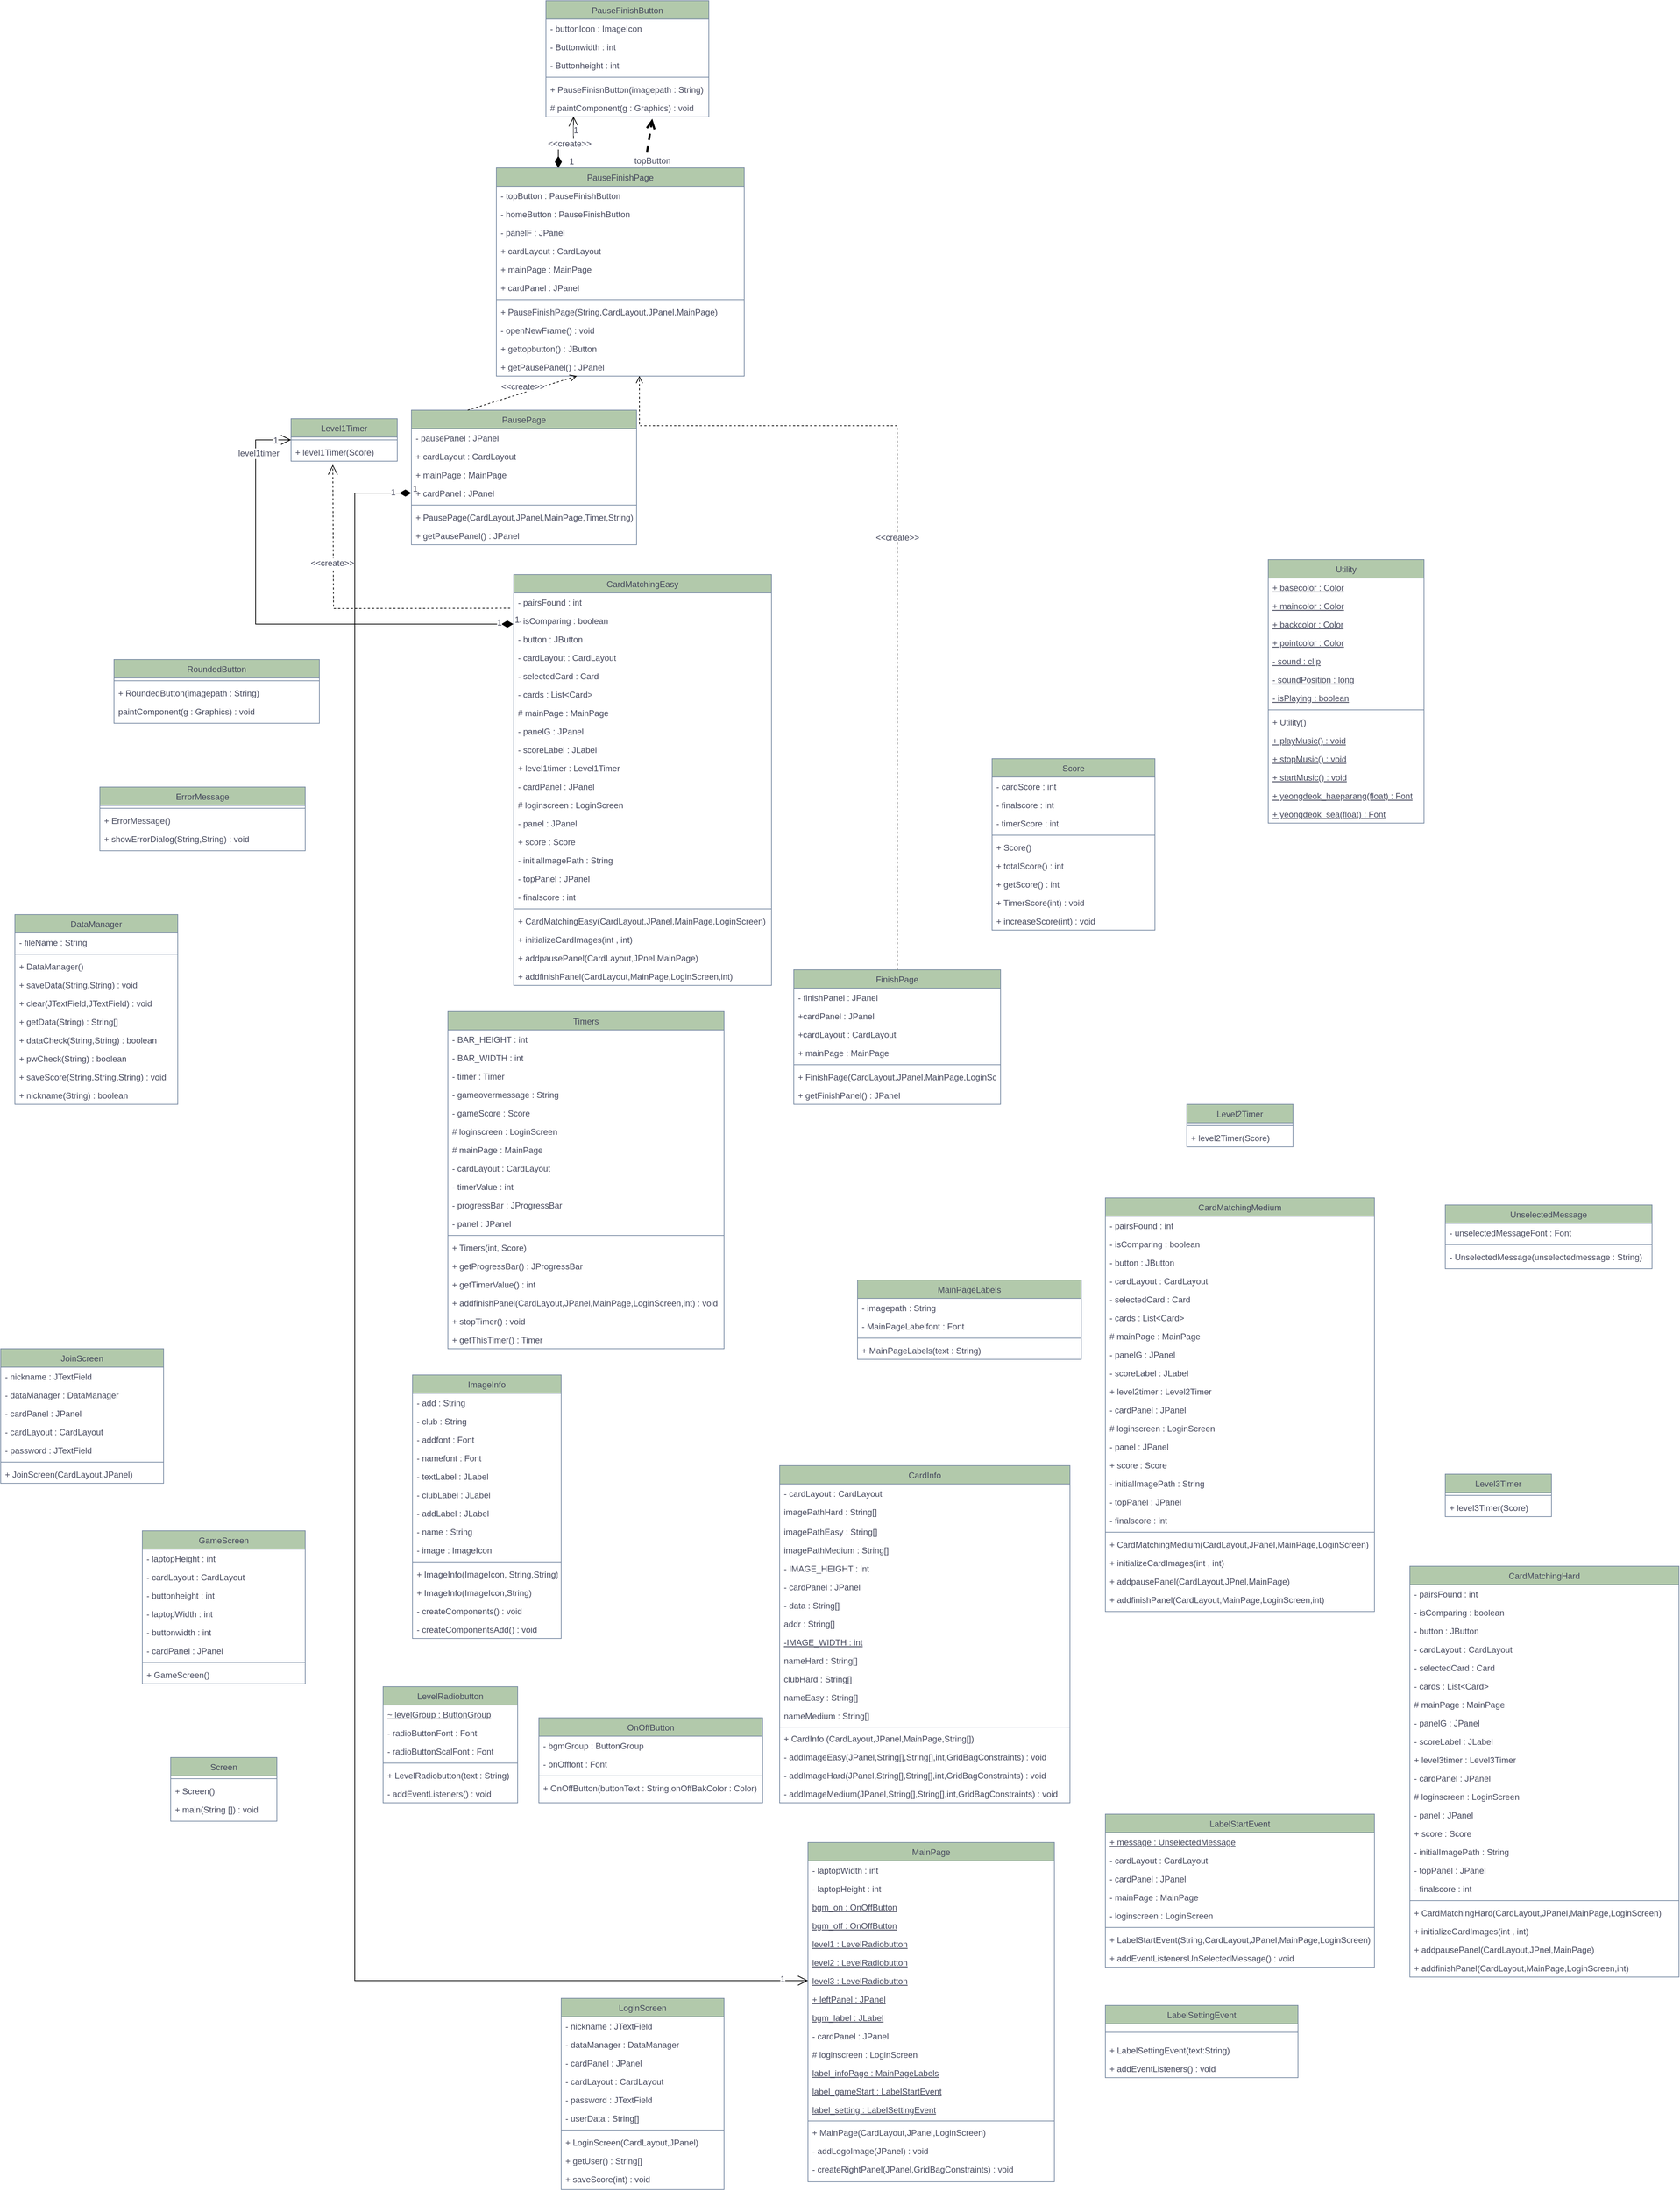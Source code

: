 <mxfile version="22.1.5" type="github">
  <diagram id="C5RBs43oDa-KdzZeNtuy" name="Page-1">
    <mxGraphModel dx="2747" dy="3135" grid="1" gridSize="10" guides="1" tooltips="1" connect="1" arrows="1" fold="1" page="1" pageScale="1" pageWidth="1169" pageHeight="827" background="#FFFFFF" math="0" shadow="0">
      <root>
        <mxCell id="WIyWlLk6GJQsqaUBKTNV-0" />
        <mxCell id="WIyWlLk6GJQsqaUBKTNV-1" parent="WIyWlLk6GJQsqaUBKTNV-0" />
        <mxCell id="zkfFHV4jXpPFQw0GAbJ--13" value="OnOffButton" style="swimlane;fontStyle=0;align=center;verticalAlign=top;childLayout=stackLayout;horizontal=1;startSize=26;horizontalStack=0;resizeParent=1;resizeLast=0;collapsible=1;marginBottom=0;rounded=0;shadow=0;strokeWidth=1;labelBackgroundColor=none;fillColor=#B2C9AB;strokeColor=#788AA3;fontColor=#46495D;" parent="WIyWlLk6GJQsqaUBKTNV-1" vertex="1">
          <mxGeometry x="620" y="754" width="316" height="120" as="geometry">
            <mxRectangle x="340" y="380" width="170" height="26" as="alternateBounds" />
          </mxGeometry>
        </mxCell>
        <mxCell id="zkfFHV4jXpPFQw0GAbJ--14" value="- bgmGroup : ButtonGroup" style="text;align=left;verticalAlign=top;spacingLeft=4;spacingRight=4;overflow=hidden;rotatable=0;points=[[0,0.5],[1,0.5]];portConstraint=eastwest;labelBackgroundColor=none;fontColor=#46495D;" parent="zkfFHV4jXpPFQw0GAbJ--13" vertex="1">
          <mxGeometry y="26" width="316" height="26" as="geometry" />
        </mxCell>
        <mxCell id="Sa8ZYFQmCQB7JiOhVWvC-23" value="- onOfffont : Font" style="text;align=left;verticalAlign=top;spacingLeft=4;spacingRight=4;overflow=hidden;rotatable=0;points=[[0,0.5],[1,0.5]];portConstraint=eastwest;labelBackgroundColor=none;fontColor=#46495D;" parent="zkfFHV4jXpPFQw0GAbJ--13" vertex="1">
          <mxGeometry y="52" width="316" height="26" as="geometry" />
        </mxCell>
        <mxCell id="zkfFHV4jXpPFQw0GAbJ--15" value="" style="line;html=1;strokeWidth=1;align=left;verticalAlign=middle;spacingTop=-1;spacingLeft=3;spacingRight=3;rotatable=0;labelPosition=right;points=[];portConstraint=eastwest;labelBackgroundColor=none;fillColor=#B2C9AB;strokeColor=#788AA3;fontColor=#46495D;" parent="zkfFHV4jXpPFQw0GAbJ--13" vertex="1">
          <mxGeometry y="78" width="316" height="8" as="geometry" />
        </mxCell>
        <mxCell id="Sa8ZYFQmCQB7JiOhVWvC-24" value="+ OnOffButton(buttonText : String,onOffBakColor : Color)" style="text;align=left;verticalAlign=top;spacingLeft=4;spacingRight=4;overflow=hidden;rotatable=0;points=[[0,0.5],[1,0.5]];portConstraint=eastwest;labelBackgroundColor=none;fontColor=#46495D;" parent="zkfFHV4jXpPFQw0GAbJ--13" vertex="1">
          <mxGeometry y="86" width="316" height="26" as="geometry" />
        </mxCell>
        <mxCell id="zkfFHV4jXpPFQw0GAbJ--17" value="LabelStartEvent" style="swimlane;fontStyle=0;align=center;verticalAlign=top;childLayout=stackLayout;horizontal=1;startSize=26;horizontalStack=0;resizeParent=1;resizeLast=0;collapsible=1;marginBottom=0;rounded=0;shadow=0;strokeWidth=1;labelBackgroundColor=none;fillColor=#B2C9AB;strokeColor=#788AA3;fontColor=#46495D;" parent="WIyWlLk6GJQsqaUBKTNV-1" vertex="1">
          <mxGeometry x="1420" y="890" width="380" height="216" as="geometry">
            <mxRectangle x="550" y="140" width="160" height="26" as="alternateBounds" />
          </mxGeometry>
        </mxCell>
        <mxCell id="zkfFHV4jXpPFQw0GAbJ--18" value="+ message : UnselectedMessage" style="text;align=left;verticalAlign=top;spacingLeft=4;spacingRight=4;overflow=hidden;rotatable=0;points=[[0,0.5],[1,0.5]];portConstraint=eastwest;labelBackgroundColor=none;fontColor=#46495D;fontStyle=4" parent="zkfFHV4jXpPFQw0GAbJ--17" vertex="1">
          <mxGeometry y="26" width="380" height="26" as="geometry" />
        </mxCell>
        <mxCell id="BH4uLQTl4IkewjanY0tj-159" value="- cardLayout : CardLayout" style="text;align=left;verticalAlign=top;spacingLeft=4;spacingRight=4;overflow=hidden;rotatable=0;points=[[0,0.5],[1,0.5]];portConstraint=eastwest;labelBackgroundColor=none;fontColor=#46495D;fontStyle=0" vertex="1" parent="zkfFHV4jXpPFQw0GAbJ--17">
          <mxGeometry y="52" width="380" height="26" as="geometry" />
        </mxCell>
        <mxCell id="BH4uLQTl4IkewjanY0tj-161" value="- cardPanel : JPanel" style="text;align=left;verticalAlign=top;spacingLeft=4;spacingRight=4;overflow=hidden;rotatable=0;points=[[0,0.5],[1,0.5]];portConstraint=eastwest;labelBackgroundColor=none;fontColor=#46495D;fontStyle=0" vertex="1" parent="zkfFHV4jXpPFQw0GAbJ--17">
          <mxGeometry y="78" width="380" height="26" as="geometry" />
        </mxCell>
        <mxCell id="BH4uLQTl4IkewjanY0tj-162" value="- mainPage : MainPage" style="text;align=left;verticalAlign=top;spacingLeft=4;spacingRight=4;overflow=hidden;rotatable=0;points=[[0,0.5],[1,0.5]];portConstraint=eastwest;labelBackgroundColor=none;fontColor=#46495D;fontStyle=0" vertex="1" parent="zkfFHV4jXpPFQw0GAbJ--17">
          <mxGeometry y="104" width="380" height="26" as="geometry" />
        </mxCell>
        <mxCell id="BH4uLQTl4IkewjanY0tj-160" value="- loginscreen : LoginScreen" style="text;align=left;verticalAlign=top;spacingLeft=4;spacingRight=4;overflow=hidden;rotatable=0;points=[[0,0.5],[1,0.5]];portConstraint=eastwest;labelBackgroundColor=none;fontColor=#46495D;fontStyle=0" vertex="1" parent="zkfFHV4jXpPFQw0GAbJ--17">
          <mxGeometry y="130" width="380" height="26" as="geometry" />
        </mxCell>
        <mxCell id="zkfFHV4jXpPFQw0GAbJ--23" value="" style="line;html=1;strokeWidth=1;align=left;verticalAlign=middle;spacingTop=-1;spacingLeft=3;spacingRight=3;rotatable=0;labelPosition=right;points=[];portConstraint=eastwest;labelBackgroundColor=none;fillColor=#B2C9AB;strokeColor=#788AA3;fontColor=#46495D;" parent="zkfFHV4jXpPFQw0GAbJ--17" vertex="1">
          <mxGeometry y="156" width="380" height="8" as="geometry" />
        </mxCell>
        <mxCell id="zkfFHV4jXpPFQw0GAbJ--24" value="+ LabelStartEvent(String,CardLayout,JPanel,MainPage,LoginScreen)" style="text;align=left;verticalAlign=top;spacingLeft=4;spacingRight=4;overflow=hidden;rotatable=0;points=[[0,0.5],[1,0.5]];portConstraint=eastwest;labelBackgroundColor=none;fontColor=#46495D;" parent="zkfFHV4jXpPFQw0GAbJ--17" vertex="1">
          <mxGeometry y="164" width="380" height="26" as="geometry" />
        </mxCell>
        <mxCell id="zkfFHV4jXpPFQw0GAbJ--25" value="+ addEventListenersUnSelectedMessage() : void" style="text;align=left;verticalAlign=top;spacingLeft=4;spacingRight=4;overflow=hidden;rotatable=0;points=[[0,0.5],[1,0.5]];portConstraint=eastwest;labelBackgroundColor=none;fontColor=#46495D;" parent="zkfFHV4jXpPFQw0GAbJ--17" vertex="1">
          <mxGeometry y="190" width="380" height="26" as="geometry" />
        </mxCell>
        <mxCell id="Sa8ZYFQmCQB7JiOhVWvC-18" value="LabelSettingEvent" style="swimlane;fontStyle=0;align=center;verticalAlign=top;childLayout=stackLayout;horizontal=1;startSize=26;horizontalStack=0;resizeParent=1;resizeLast=0;collapsible=1;marginBottom=0;rounded=0;shadow=0;strokeWidth=1;labelBackgroundColor=none;fillColor=#B2C9AB;strokeColor=#788AA3;fontColor=#46495D;" parent="WIyWlLk6GJQsqaUBKTNV-1" vertex="1">
          <mxGeometry x="1420" y="1160" width="272" height="102" as="geometry">
            <mxRectangle x="550" y="140" width="160" height="26" as="alternateBounds" />
          </mxGeometry>
        </mxCell>
        <mxCell id="Sa8ZYFQmCQB7JiOhVWvC-20" value="" style="line;html=1;strokeWidth=1;align=left;verticalAlign=middle;spacingTop=-1;spacingLeft=3;spacingRight=3;rotatable=0;labelPosition=right;points=[];portConstraint=eastwest;labelBackgroundColor=none;fillColor=#B2C9AB;strokeColor=#788AA3;fontColor=#46495D;" parent="Sa8ZYFQmCQB7JiOhVWvC-18" vertex="1">
          <mxGeometry y="26" width="272" height="24" as="geometry" />
        </mxCell>
        <mxCell id="Sa8ZYFQmCQB7JiOhVWvC-21" value="+ LabelSettingEvent(text:String)" style="text;align=left;verticalAlign=top;spacingLeft=4;spacingRight=4;overflow=hidden;rotatable=0;points=[[0,0.5],[1,0.5]];portConstraint=eastwest;labelBackgroundColor=none;fontColor=#46495D;" parent="Sa8ZYFQmCQB7JiOhVWvC-18" vertex="1">
          <mxGeometry y="50" width="272" height="26" as="geometry" />
        </mxCell>
        <mxCell id="Sa8ZYFQmCQB7JiOhVWvC-22" value="+ addEventListeners() : void" style="text;align=left;verticalAlign=top;spacingLeft=4;spacingRight=4;overflow=hidden;rotatable=0;points=[[0,0.5],[1,0.5]];portConstraint=eastwest;labelBackgroundColor=none;fontColor=#46495D;" parent="Sa8ZYFQmCQB7JiOhVWvC-18" vertex="1">
          <mxGeometry y="76" width="272" height="26" as="geometry" />
        </mxCell>
        <mxCell id="Sa8ZYFQmCQB7JiOhVWvC-31" value="PausePage" style="swimlane;fontStyle=0;align=center;verticalAlign=top;childLayout=stackLayout;horizontal=1;startSize=26;horizontalStack=0;resizeParent=1;resizeLast=0;collapsible=1;marginBottom=0;rounded=0;shadow=0;strokeWidth=1;labelBackgroundColor=none;fillColor=#B2C9AB;strokeColor=#788AA3;fontColor=#46495D;" parent="WIyWlLk6GJQsqaUBKTNV-1" vertex="1">
          <mxGeometry x="440" y="-1092" width="318" height="190" as="geometry">
            <mxRectangle x="120" y="360" width="160" height="26" as="alternateBounds" />
          </mxGeometry>
        </mxCell>
        <mxCell id="Sa8ZYFQmCQB7JiOhVWvC-32" value="- pausePanel : JPanel" style="text;align=left;verticalAlign=top;spacingLeft=4;spacingRight=4;overflow=hidden;rotatable=0;points=[[0,0.5],[1,0.5]];portConstraint=eastwest;labelBackgroundColor=none;fontColor=#46495D;" parent="Sa8ZYFQmCQB7JiOhVWvC-31" vertex="1">
          <mxGeometry y="26" width="318" height="26" as="geometry" />
        </mxCell>
        <mxCell id="BH4uLQTl4IkewjanY0tj-205" value="+ cardLayout : CardLayout" style="text;align=left;verticalAlign=top;spacingLeft=4;spacingRight=4;overflow=hidden;rotatable=0;points=[[0,0.5],[1,0.5]];portConstraint=eastwest;labelBackgroundColor=none;fontColor=#46495D;" vertex="1" parent="Sa8ZYFQmCQB7JiOhVWvC-31">
          <mxGeometry y="52" width="318" height="26" as="geometry" />
        </mxCell>
        <mxCell id="BH4uLQTl4IkewjanY0tj-206" value="+ mainPage : MainPage" style="text;align=left;verticalAlign=top;spacingLeft=4;spacingRight=4;overflow=hidden;rotatable=0;points=[[0,0.5],[1,0.5]];portConstraint=eastwest;labelBackgroundColor=none;fontColor=#46495D;" vertex="1" parent="Sa8ZYFQmCQB7JiOhVWvC-31">
          <mxGeometry y="78" width="318" height="26" as="geometry" />
        </mxCell>
        <mxCell id="BH4uLQTl4IkewjanY0tj-204" value="+ cardPanel : JPanel" style="text;align=left;verticalAlign=top;spacingLeft=4;spacingRight=4;overflow=hidden;rotatable=0;points=[[0,0.5],[1,0.5]];portConstraint=eastwest;labelBackgroundColor=none;fontColor=#46495D;" vertex="1" parent="Sa8ZYFQmCQB7JiOhVWvC-31">
          <mxGeometry y="104" width="318" height="26" as="geometry" />
        </mxCell>
        <mxCell id="Sa8ZYFQmCQB7JiOhVWvC-33" value="" style="line;html=1;strokeWidth=1;align=left;verticalAlign=middle;spacingTop=-1;spacingLeft=3;spacingRight=3;rotatable=0;labelPosition=right;points=[];portConstraint=eastwest;labelBackgroundColor=none;fillColor=#B2C9AB;strokeColor=#788AA3;fontColor=#46495D;" parent="Sa8ZYFQmCQB7JiOhVWvC-31" vertex="1">
          <mxGeometry y="130" width="318" height="8" as="geometry" />
        </mxCell>
        <mxCell id="Sa8ZYFQmCQB7JiOhVWvC-34" value="+ PausePage(CardLayout,JPanel,MainPage,Timer,String)" style="text;align=left;verticalAlign=top;spacingLeft=4;spacingRight=4;overflow=hidden;rotatable=0;points=[[0,0.5],[1,0.5]];portConstraint=eastwest;rounded=0;shadow=0;html=0;labelBackgroundColor=none;fontColor=#46495D;" parent="Sa8ZYFQmCQB7JiOhVWvC-31" vertex="1">
          <mxGeometry y="138" width="318" height="26" as="geometry" />
        </mxCell>
        <mxCell id="Sa8ZYFQmCQB7JiOhVWvC-35" value="+ getPausePanel() : JPanel" style="text;align=left;verticalAlign=top;spacingLeft=4;spacingRight=4;overflow=hidden;rotatable=0;points=[[0,0.5],[1,0.5]];portConstraint=eastwest;fontStyle=0;labelBackgroundColor=none;fontColor=#46495D;" parent="Sa8ZYFQmCQB7JiOhVWvC-31" vertex="1">
          <mxGeometry y="164" width="318" height="26" as="geometry" />
        </mxCell>
        <mxCell id="Sa8ZYFQmCQB7JiOhVWvC-36" value="PauseFinishPage" style="swimlane;fontStyle=0;align=center;verticalAlign=top;childLayout=stackLayout;horizontal=1;startSize=26;horizontalStack=0;resizeParent=1;resizeLast=0;collapsible=1;marginBottom=0;rounded=0;shadow=0;strokeWidth=1;labelBackgroundColor=none;fillColor=#B2C9AB;strokeColor=#788AA3;fontColor=#46495D;" parent="WIyWlLk6GJQsqaUBKTNV-1" vertex="1">
          <mxGeometry x="560" y="-1434" width="350" height="294" as="geometry">
            <mxRectangle x="120" y="360" width="160" height="26" as="alternateBounds" />
          </mxGeometry>
        </mxCell>
        <mxCell id="Sa8ZYFQmCQB7JiOhVWvC-37" value="- topButton : PauseFinishButton" style="text;align=left;verticalAlign=top;spacingLeft=4;spacingRight=4;overflow=hidden;rotatable=0;points=[[0,0.5],[1,0.5]];portConstraint=eastwest;labelBackgroundColor=none;fontColor=#46495D;" parent="Sa8ZYFQmCQB7JiOhVWvC-36" vertex="1">
          <mxGeometry y="26" width="350" height="26" as="geometry" />
        </mxCell>
        <mxCell id="BH4uLQTl4IkewjanY0tj-207" value="- homeButton : PauseFinishButton" style="text;align=left;verticalAlign=top;spacingLeft=4;spacingRight=4;overflow=hidden;rotatable=0;points=[[0,0.5],[1,0.5]];portConstraint=eastwest;labelBackgroundColor=none;fontColor=#46495D;" vertex="1" parent="Sa8ZYFQmCQB7JiOhVWvC-36">
          <mxGeometry y="52" width="350" height="26" as="geometry" />
        </mxCell>
        <mxCell id="BH4uLQTl4IkewjanY0tj-209" value="- panelF : JPanel" style="text;align=left;verticalAlign=top;spacingLeft=4;spacingRight=4;overflow=hidden;rotatable=0;points=[[0,0.5],[1,0.5]];portConstraint=eastwest;labelBackgroundColor=none;fontColor=#46495D;" vertex="1" parent="Sa8ZYFQmCQB7JiOhVWvC-36">
          <mxGeometry y="78" width="350" height="26" as="geometry" />
        </mxCell>
        <mxCell id="BH4uLQTl4IkewjanY0tj-208" value="+ cardLayout : CardLayout" style="text;align=left;verticalAlign=top;spacingLeft=4;spacingRight=4;overflow=hidden;rotatable=0;points=[[0,0.5],[1,0.5]];portConstraint=eastwest;labelBackgroundColor=none;fontColor=#46495D;" vertex="1" parent="Sa8ZYFQmCQB7JiOhVWvC-36">
          <mxGeometry y="104" width="350" height="26" as="geometry" />
        </mxCell>
        <mxCell id="Sa8ZYFQmCQB7JiOhVWvC-42" value="+ mainPage : MainPage" style="text;align=left;verticalAlign=top;spacingLeft=4;spacingRight=4;overflow=hidden;rotatable=0;points=[[0,0.5],[1,0.5]];portConstraint=eastwest;labelBackgroundColor=none;fontColor=#46495D;" parent="Sa8ZYFQmCQB7JiOhVWvC-36" vertex="1">
          <mxGeometry y="130" width="350" height="26" as="geometry" />
        </mxCell>
        <mxCell id="BH4uLQTl4IkewjanY0tj-210" value="+ cardPanel : JPanel" style="text;align=left;verticalAlign=top;spacingLeft=4;spacingRight=4;overflow=hidden;rotatable=0;points=[[0,0.5],[1,0.5]];portConstraint=eastwest;labelBackgroundColor=none;fontColor=#46495D;" vertex="1" parent="Sa8ZYFQmCQB7JiOhVWvC-36">
          <mxGeometry y="156" width="350" height="26" as="geometry" />
        </mxCell>
        <mxCell id="Sa8ZYFQmCQB7JiOhVWvC-38" value="" style="line;html=1;strokeWidth=1;align=left;verticalAlign=middle;spacingTop=-1;spacingLeft=3;spacingRight=3;rotatable=0;labelPosition=right;points=[];portConstraint=eastwest;labelBackgroundColor=none;fillColor=#B2C9AB;strokeColor=#788AA3;fontColor=#46495D;" parent="Sa8ZYFQmCQB7JiOhVWvC-36" vertex="1">
          <mxGeometry y="182" width="350" height="8" as="geometry" />
        </mxCell>
        <mxCell id="Sa8ZYFQmCQB7JiOhVWvC-39" value="+ PauseFinishPage(String,CardLayout,JPanel,MainPage)" style="text;align=left;verticalAlign=top;spacingLeft=4;spacingRight=4;overflow=hidden;rotatable=0;points=[[0,0.5],[1,0.5]];portConstraint=eastwest;rounded=0;shadow=0;html=0;labelBackgroundColor=none;fontColor=#46495D;" parent="Sa8ZYFQmCQB7JiOhVWvC-36" vertex="1">
          <mxGeometry y="190" width="350" height="26" as="geometry" />
        </mxCell>
        <mxCell id="Sa8ZYFQmCQB7JiOhVWvC-40" value="- openNewFrame() : void" style="text;align=left;verticalAlign=top;spacingLeft=4;spacingRight=4;overflow=hidden;rotatable=0;points=[[0,0.5],[1,0.5]];portConstraint=eastwest;fontStyle=0;labelBackgroundColor=none;fontColor=#46495D;" parent="Sa8ZYFQmCQB7JiOhVWvC-36" vertex="1">
          <mxGeometry y="216" width="350" height="26" as="geometry" />
        </mxCell>
        <mxCell id="Sa8ZYFQmCQB7JiOhVWvC-41" value="+ gettopbutton() : JButton" style="text;align=left;verticalAlign=top;spacingLeft=4;spacingRight=4;overflow=hidden;rotatable=0;points=[[0,0.5],[1,0.5]];portConstraint=eastwest;labelBackgroundColor=none;fontColor=#46495D;" parent="Sa8ZYFQmCQB7JiOhVWvC-36" vertex="1">
          <mxGeometry y="242" width="350" height="26" as="geometry" />
        </mxCell>
        <mxCell id="BH4uLQTl4IkewjanY0tj-211" value="+ getPausePanel() : JPanel" style="text;align=left;verticalAlign=top;spacingLeft=4;spacingRight=4;overflow=hidden;rotatable=0;points=[[0,0.5],[1,0.5]];portConstraint=eastwest;labelBackgroundColor=none;fontColor=#46495D;" vertex="1" parent="Sa8ZYFQmCQB7JiOhVWvC-36">
          <mxGeometry y="268" width="350" height="26" as="geometry" />
        </mxCell>
        <mxCell id="Sa8ZYFQmCQB7JiOhVWvC-43" value="PauseFinishButton" style="swimlane;fontStyle=0;align=center;verticalAlign=top;childLayout=stackLayout;horizontal=1;startSize=26;horizontalStack=0;resizeParent=1;resizeLast=0;collapsible=1;marginBottom=0;rounded=0;shadow=0;strokeWidth=1;labelBackgroundColor=none;fillColor=#B2C9AB;strokeColor=#788AA3;fontColor=#46495D;" parent="WIyWlLk6GJQsqaUBKTNV-1" vertex="1">
          <mxGeometry x="630" y="-1670" width="230" height="164" as="geometry">
            <mxRectangle x="120" y="360" width="160" height="26" as="alternateBounds" />
          </mxGeometry>
        </mxCell>
        <mxCell id="Sa8ZYFQmCQB7JiOhVWvC-44" value="- buttonIcon : ImageIcon" style="text;align=left;verticalAlign=top;spacingLeft=4;spacingRight=4;overflow=hidden;rotatable=0;points=[[0,0.5],[1,0.5]];portConstraint=eastwest;labelBackgroundColor=none;fontColor=#46495D;" parent="Sa8ZYFQmCQB7JiOhVWvC-43" vertex="1">
          <mxGeometry y="26" width="230" height="26" as="geometry" />
        </mxCell>
        <mxCell id="Sa8ZYFQmCQB7JiOhVWvC-45" value="- Buttonwidth : int" style="text;align=left;verticalAlign=top;spacingLeft=4;spacingRight=4;overflow=hidden;rotatable=0;points=[[0,0.5],[1,0.5]];portConstraint=eastwest;labelBackgroundColor=none;fontColor=#46495D;" parent="Sa8ZYFQmCQB7JiOhVWvC-43" vertex="1">
          <mxGeometry y="52" width="230" height="26" as="geometry" />
        </mxCell>
        <mxCell id="Sa8ZYFQmCQB7JiOhVWvC-50" value="- Buttonheight : int" style="text;align=left;verticalAlign=top;spacingLeft=4;spacingRight=4;overflow=hidden;rotatable=0;points=[[0,0.5],[1,0.5]];portConstraint=eastwest;labelBackgroundColor=none;fontColor=#46495D;" parent="Sa8ZYFQmCQB7JiOhVWvC-43" vertex="1">
          <mxGeometry y="78" width="230" height="26" as="geometry" />
        </mxCell>
        <mxCell id="Sa8ZYFQmCQB7JiOhVWvC-46" value="" style="line;html=1;strokeWidth=1;align=left;verticalAlign=middle;spacingTop=-1;spacingLeft=3;spacingRight=3;rotatable=0;labelPosition=right;points=[];portConstraint=eastwest;labelBackgroundColor=none;fillColor=#B2C9AB;strokeColor=#788AA3;fontColor=#46495D;" parent="Sa8ZYFQmCQB7JiOhVWvC-43" vertex="1">
          <mxGeometry y="104" width="230" height="8" as="geometry" />
        </mxCell>
        <mxCell id="Sa8ZYFQmCQB7JiOhVWvC-47" value="+ PauseFinisnButton(imagepath : String)" style="text;align=left;verticalAlign=top;spacingLeft=4;spacingRight=4;overflow=hidden;rotatable=0;points=[[0,0.5],[1,0.5]];portConstraint=eastwest;rounded=0;shadow=0;html=0;labelBackgroundColor=none;fontColor=#46495D;" parent="Sa8ZYFQmCQB7JiOhVWvC-43" vertex="1">
          <mxGeometry y="112" width="230" height="26" as="geometry" />
        </mxCell>
        <mxCell id="Sa8ZYFQmCQB7JiOhVWvC-48" value="# paintComponent(g : Graphics) : void" style="text;align=left;verticalAlign=top;spacingLeft=4;spacingRight=4;overflow=hidden;rotatable=0;points=[[0,0.5],[1,0.5]];portConstraint=eastwest;fontStyle=0;labelBackgroundColor=none;fontColor=#46495D;" parent="Sa8ZYFQmCQB7JiOhVWvC-43" vertex="1">
          <mxGeometry y="138" width="230" height="26" as="geometry" />
        </mxCell>
        <mxCell id="Sa8ZYFQmCQB7JiOhVWvC-51" value="UnselectedMessage" style="swimlane;fontStyle=0;align=center;verticalAlign=top;childLayout=stackLayout;horizontal=1;startSize=26;horizontalStack=0;resizeParent=1;resizeLast=0;collapsible=1;marginBottom=0;rounded=0;shadow=0;strokeWidth=1;labelBackgroundColor=none;fillColor=#B2C9AB;strokeColor=#788AA3;fontColor=#46495D;" parent="WIyWlLk6GJQsqaUBKTNV-1" vertex="1">
          <mxGeometry x="1900" y="30" width="292" height="90" as="geometry">
            <mxRectangle x="550" y="140" width="160" height="26" as="alternateBounds" />
          </mxGeometry>
        </mxCell>
        <mxCell id="Sa8ZYFQmCQB7JiOhVWvC-55" value="- unselectedMessageFont : Font" style="text;align=left;verticalAlign=top;spacingLeft=4;spacingRight=4;overflow=hidden;rotatable=0;points=[[0,0.5],[1,0.5]];portConstraint=eastwest;labelBackgroundColor=none;fontColor=#46495D;" parent="Sa8ZYFQmCQB7JiOhVWvC-51" vertex="1">
          <mxGeometry y="26" width="292" height="26" as="geometry" />
        </mxCell>
        <mxCell id="Sa8ZYFQmCQB7JiOhVWvC-52" value="" style="line;html=1;strokeWidth=1;align=left;verticalAlign=middle;spacingTop=-1;spacingLeft=3;spacingRight=3;rotatable=0;labelPosition=right;points=[];portConstraint=eastwest;labelBackgroundColor=none;fillColor=#B2C9AB;strokeColor=#788AA3;fontColor=#46495D;" parent="Sa8ZYFQmCQB7JiOhVWvC-51" vertex="1">
          <mxGeometry y="52" width="292" height="8" as="geometry" />
        </mxCell>
        <mxCell id="Sa8ZYFQmCQB7JiOhVWvC-53" value="- UnselectedMessage(unselectedmessage : String)" style="text;align=left;verticalAlign=top;spacingLeft=4;spacingRight=4;overflow=hidden;rotatable=0;points=[[0,0.5],[1,0.5]];portConstraint=eastwest;labelBackgroundColor=none;fontColor=#46495D;" parent="Sa8ZYFQmCQB7JiOhVWvC-51" vertex="1">
          <mxGeometry y="60" width="292" height="26" as="geometry" />
        </mxCell>
        <mxCell id="Sa8ZYFQmCQB7JiOhVWvC-61" value="LevelRadiobutton" style="swimlane;fontStyle=0;align=center;verticalAlign=top;childLayout=stackLayout;horizontal=1;startSize=26;horizontalStack=0;resizeParent=1;resizeLast=0;collapsible=1;marginBottom=0;rounded=0;shadow=0;strokeWidth=1;labelBackgroundColor=none;fillColor=#B2C9AB;strokeColor=#788AA3;fontColor=#46495D;" parent="WIyWlLk6GJQsqaUBKTNV-1" vertex="1">
          <mxGeometry x="400" y="710" width="190" height="164" as="geometry">
            <mxRectangle x="120" y="360" width="160" height="26" as="alternateBounds" />
          </mxGeometry>
        </mxCell>
        <mxCell id="Sa8ZYFQmCQB7JiOhVWvC-62" value="~ levelGroup : ButtonGroup" style="text;align=left;verticalAlign=top;spacingLeft=4;spacingRight=4;overflow=hidden;rotatable=0;points=[[0,0.5],[1,0.5]];portConstraint=eastwest;labelBackgroundColor=none;fontColor=#46495D;fontStyle=4" parent="Sa8ZYFQmCQB7JiOhVWvC-61" vertex="1">
          <mxGeometry y="26" width="190" height="26" as="geometry" />
        </mxCell>
        <mxCell id="Sa8ZYFQmCQB7JiOhVWvC-63" value="- radioButtonFont : Font" style="text;align=left;verticalAlign=top;spacingLeft=4;spacingRight=4;overflow=hidden;rotatable=0;points=[[0,0.5],[1,0.5]];portConstraint=eastwest;labelBackgroundColor=none;fontColor=#46495D;" parent="Sa8ZYFQmCQB7JiOhVWvC-61" vertex="1">
          <mxGeometry y="52" width="190" height="26" as="geometry" />
        </mxCell>
        <mxCell id="Sa8ZYFQmCQB7JiOhVWvC-68" value="- radioButtonScalFont : Font" style="text;align=left;verticalAlign=top;spacingLeft=4;spacingRight=4;overflow=hidden;rotatable=0;points=[[0,0.5],[1,0.5]];portConstraint=eastwest;labelBackgroundColor=none;fontColor=#46495D;" parent="Sa8ZYFQmCQB7JiOhVWvC-61" vertex="1">
          <mxGeometry y="78" width="190" height="26" as="geometry" />
        </mxCell>
        <mxCell id="Sa8ZYFQmCQB7JiOhVWvC-64" value="" style="line;html=1;strokeWidth=1;align=left;verticalAlign=middle;spacingTop=-1;spacingLeft=3;spacingRight=3;rotatable=0;labelPosition=right;points=[];portConstraint=eastwest;labelBackgroundColor=none;fillColor=#B2C9AB;strokeColor=#788AA3;fontColor=#46495D;" parent="Sa8ZYFQmCQB7JiOhVWvC-61" vertex="1">
          <mxGeometry y="104" width="190" height="8" as="geometry" />
        </mxCell>
        <mxCell id="Sa8ZYFQmCQB7JiOhVWvC-65" value="+ LevelRadiobutton(text : String)" style="text;align=left;verticalAlign=top;spacingLeft=4;spacingRight=4;overflow=hidden;rotatable=0;points=[[0,0.5],[1,0.5]];portConstraint=eastwest;rounded=0;shadow=0;html=0;labelBackgroundColor=none;fontColor=#46495D;" parent="Sa8ZYFQmCQB7JiOhVWvC-61" vertex="1">
          <mxGeometry y="112" width="190" height="26" as="geometry" />
        </mxCell>
        <mxCell id="Sa8ZYFQmCQB7JiOhVWvC-66" value="- addEventListeners() : void" style="text;align=left;verticalAlign=top;spacingLeft=4;spacingRight=4;overflow=hidden;rotatable=0;points=[[0,0.5],[1,0.5]];portConstraint=eastwest;fontStyle=0;labelBackgroundColor=none;fontColor=#46495D;" parent="Sa8ZYFQmCQB7JiOhVWvC-61" vertex="1">
          <mxGeometry y="138" width="190" height="26" as="geometry" />
        </mxCell>
        <mxCell id="Sa8ZYFQmCQB7JiOhVWvC-56" value="MainPageLabels" style="swimlane;fontStyle=0;align=center;verticalAlign=top;childLayout=stackLayout;horizontal=1;startSize=26;horizontalStack=0;resizeParent=1;resizeLast=0;collapsible=1;marginBottom=0;rounded=0;shadow=0;strokeWidth=1;labelBackgroundColor=none;fillColor=#B2C9AB;strokeColor=#788AA3;fontColor=#46495D;" parent="WIyWlLk6GJQsqaUBKTNV-1" vertex="1">
          <mxGeometry x="1070" y="136" width="316" height="112" as="geometry">
            <mxRectangle x="340" y="380" width="170" height="26" as="alternateBounds" />
          </mxGeometry>
        </mxCell>
        <mxCell id="Sa8ZYFQmCQB7JiOhVWvC-57" value="- imagepath : String" style="text;align=left;verticalAlign=top;spacingLeft=4;spacingRight=4;overflow=hidden;rotatable=0;points=[[0,0.5],[1,0.5]];portConstraint=eastwest;labelBackgroundColor=none;fontColor=#46495D;" parent="Sa8ZYFQmCQB7JiOhVWvC-56" vertex="1">
          <mxGeometry y="26" width="316" height="26" as="geometry" />
        </mxCell>
        <mxCell id="Sa8ZYFQmCQB7JiOhVWvC-58" value="- MainPageLabelfont : Font" style="text;align=left;verticalAlign=top;spacingLeft=4;spacingRight=4;overflow=hidden;rotatable=0;points=[[0,0.5],[1,0.5]];portConstraint=eastwest;labelBackgroundColor=none;fontColor=#46495D;" parent="Sa8ZYFQmCQB7JiOhVWvC-56" vertex="1">
          <mxGeometry y="52" width="316" height="26" as="geometry" />
        </mxCell>
        <mxCell id="Sa8ZYFQmCQB7JiOhVWvC-59" value="" style="line;html=1;strokeWidth=1;align=left;verticalAlign=middle;spacingTop=-1;spacingLeft=3;spacingRight=3;rotatable=0;labelPosition=right;points=[];portConstraint=eastwest;labelBackgroundColor=none;fillColor=#B2C9AB;strokeColor=#788AA3;fontColor=#46495D;" parent="Sa8ZYFQmCQB7JiOhVWvC-56" vertex="1">
          <mxGeometry y="78" width="316" height="8" as="geometry" />
        </mxCell>
        <mxCell id="Sa8ZYFQmCQB7JiOhVWvC-60" value="+ MainPageLabels(text : String)" style="text;align=left;verticalAlign=top;spacingLeft=4;spacingRight=4;overflow=hidden;rotatable=0;points=[[0,0.5],[1,0.5]];portConstraint=eastwest;labelBackgroundColor=none;fontColor=#46495D;" parent="Sa8ZYFQmCQB7JiOhVWvC-56" vertex="1">
          <mxGeometry y="86" width="316" height="26" as="geometry" />
        </mxCell>
        <mxCell id="zkfFHV4jXpPFQw0GAbJ--0" value="MainPage" style="swimlane;fontStyle=0;align=center;verticalAlign=top;childLayout=stackLayout;horizontal=1;startSize=26;horizontalStack=0;resizeParent=1;resizeLast=0;collapsible=1;marginBottom=0;rounded=0;shadow=0;strokeWidth=1;labelBackgroundColor=none;fillColor=#B2C9AB;strokeColor=#788AA3;fontColor=#46495D;" parent="WIyWlLk6GJQsqaUBKTNV-1" vertex="1">
          <mxGeometry x="1000" y="930" width="348" height="479" as="geometry">
            <mxRectangle x="230" y="140" width="160" height="26" as="alternateBounds" />
          </mxGeometry>
        </mxCell>
        <mxCell id="zkfFHV4jXpPFQw0GAbJ--1" value="- laptopWidth : int" style="text;align=left;verticalAlign=top;spacingLeft=4;spacingRight=4;overflow=hidden;rotatable=0;points=[[0,0.5],[1,0.5]];portConstraint=eastwest;labelBackgroundColor=none;fontColor=#46495D;" parent="zkfFHV4jXpPFQw0GAbJ--0" vertex="1">
          <mxGeometry y="26" width="348" height="26" as="geometry" />
        </mxCell>
        <mxCell id="zkfFHV4jXpPFQw0GAbJ--2" value="- laptopHeight : int" style="text;align=left;verticalAlign=top;spacingLeft=4;spacingRight=4;overflow=hidden;rotatable=0;points=[[0,0.5],[1,0.5]];portConstraint=eastwest;rounded=0;shadow=0;html=0;labelBackgroundColor=none;fontColor=#46495D;" parent="zkfFHV4jXpPFQw0GAbJ--0" vertex="1">
          <mxGeometry y="52" width="348" height="26" as="geometry" />
        </mxCell>
        <mxCell id="zkfFHV4jXpPFQw0GAbJ--3" value="bgm_on : OnOffButton" style="text;align=left;verticalAlign=top;spacingLeft=4;spacingRight=4;overflow=hidden;rotatable=0;points=[[0,0.5],[1,0.5]];portConstraint=eastwest;rounded=0;shadow=0;html=0;labelBackgroundColor=none;fontColor=#46495D;fontStyle=4" parent="zkfFHV4jXpPFQw0GAbJ--0" vertex="1">
          <mxGeometry y="78" width="348" height="26" as="geometry" />
        </mxCell>
        <mxCell id="Sa8ZYFQmCQB7JiOhVWvC-6" value="bgm_off : OnOffButton" style="text;align=left;verticalAlign=top;spacingLeft=4;spacingRight=4;overflow=hidden;rotatable=0;points=[[0,0.5],[1,0.5]];portConstraint=eastwest;rounded=0;shadow=0;html=0;labelBackgroundColor=none;fontColor=#46495D;fontStyle=4" parent="zkfFHV4jXpPFQw0GAbJ--0" vertex="1">
          <mxGeometry y="104" width="348" height="26" as="geometry" />
        </mxCell>
        <mxCell id="Sa8ZYFQmCQB7JiOhVWvC-7" value="level1 : LevelRadiobutton" style="text;align=left;verticalAlign=top;spacingLeft=4;spacingRight=4;overflow=hidden;rotatable=0;points=[[0,0.5],[1,0.5]];portConstraint=eastwest;rounded=0;shadow=0;html=0;labelBackgroundColor=none;fontColor=#46495D;fontStyle=4" parent="zkfFHV4jXpPFQw0GAbJ--0" vertex="1">
          <mxGeometry y="130" width="348" height="26" as="geometry" />
        </mxCell>
        <mxCell id="zkfFHV4jXpPFQw0GAbJ--5" value="level2 : LevelRadiobutton" style="text;align=left;verticalAlign=top;spacingLeft=4;spacingRight=4;overflow=hidden;rotatable=0;points=[[0,0.5],[1,0.5]];portConstraint=eastwest;labelBackgroundColor=none;fontColor=#46495D;fontStyle=4" parent="zkfFHV4jXpPFQw0GAbJ--0" vertex="1">
          <mxGeometry y="156" width="348" height="26" as="geometry" />
        </mxCell>
        <mxCell id="Sa8ZYFQmCQB7JiOhVWvC-10" value="level3 : LevelRadiobutton" style="text;align=left;verticalAlign=top;spacingLeft=4;spacingRight=4;overflow=hidden;rotatable=0;points=[[0,0.5],[1,0.5]];portConstraint=eastwest;labelBackgroundColor=none;fontColor=#46495D;fontStyle=4" parent="zkfFHV4jXpPFQw0GAbJ--0" vertex="1">
          <mxGeometry y="182" width="348" height="26" as="geometry" />
        </mxCell>
        <mxCell id="Sa8ZYFQmCQB7JiOhVWvC-8" value="+ leftPanel : JPanel" style="text;align=left;verticalAlign=top;spacingLeft=4;spacingRight=4;overflow=hidden;rotatable=0;points=[[0,0.5],[1,0.5]];portConstraint=eastwest;labelBackgroundColor=none;fontColor=#46495D;fontStyle=4" parent="zkfFHV4jXpPFQw0GAbJ--0" vertex="1">
          <mxGeometry y="208" width="348" height="26" as="geometry" />
        </mxCell>
        <mxCell id="Sa8ZYFQmCQB7JiOhVWvC-9" value="bgm_label : JLabel" style="text;align=left;verticalAlign=top;spacingLeft=4;spacingRight=4;overflow=hidden;rotatable=0;points=[[0,0.5],[1,0.5]];portConstraint=eastwest;labelBackgroundColor=none;fontColor=#46495D;fontStyle=4" parent="zkfFHV4jXpPFQw0GAbJ--0" vertex="1">
          <mxGeometry y="234" width="348" height="26" as="geometry" />
        </mxCell>
        <mxCell id="BH4uLQTl4IkewjanY0tj-163" value="- cardPanel : JPanel" style="text;align=left;verticalAlign=top;spacingLeft=4;spacingRight=4;overflow=hidden;rotatable=0;points=[[0,0.5],[1,0.5]];portConstraint=eastwest;labelBackgroundColor=none;fontColor=#46495D;" vertex="1" parent="zkfFHV4jXpPFQw0GAbJ--0">
          <mxGeometry y="260" width="348" height="26" as="geometry" />
        </mxCell>
        <mxCell id="BH4uLQTl4IkewjanY0tj-167" value="# loginscreen : LoginScreen" style="text;align=left;verticalAlign=top;spacingLeft=4;spacingRight=4;overflow=hidden;rotatable=0;points=[[0,0.5],[1,0.5]];portConstraint=eastwest;labelBackgroundColor=none;fontColor=#46495D;" vertex="1" parent="zkfFHV4jXpPFQw0GAbJ--0">
          <mxGeometry y="286" width="348" height="26" as="geometry" />
        </mxCell>
        <mxCell id="BH4uLQTl4IkewjanY0tj-165" value="label_infoPage : MainPageLabels" style="text;align=left;verticalAlign=top;spacingLeft=4;spacingRight=4;overflow=hidden;rotatable=0;points=[[0,0.5],[1,0.5]];portConstraint=eastwest;labelBackgroundColor=none;fontColor=#46495D;fontStyle=4" vertex="1" parent="zkfFHV4jXpPFQw0GAbJ--0">
          <mxGeometry y="312" width="348" height="26" as="geometry" />
        </mxCell>
        <mxCell id="BH4uLQTl4IkewjanY0tj-164" value="label_gameStart : LabelStartEvent" style="text;align=left;verticalAlign=top;spacingLeft=4;spacingRight=4;overflow=hidden;rotatable=0;points=[[0,0.5],[1,0.5]];portConstraint=eastwest;labelBackgroundColor=none;fontColor=#46495D;fontStyle=4" vertex="1" parent="zkfFHV4jXpPFQw0GAbJ--0">
          <mxGeometry y="338" width="348" height="26" as="geometry" />
        </mxCell>
        <mxCell id="BH4uLQTl4IkewjanY0tj-166" value="label_setting : LabelSettingEvent" style="text;align=left;verticalAlign=top;spacingLeft=4;spacingRight=4;overflow=hidden;rotatable=0;points=[[0,0.5],[1,0.5]];portConstraint=eastwest;labelBackgroundColor=none;fontColor=#46495D;fontStyle=4" vertex="1" parent="zkfFHV4jXpPFQw0GAbJ--0">
          <mxGeometry y="364" width="348" height="26" as="geometry" />
        </mxCell>
        <mxCell id="zkfFHV4jXpPFQw0GAbJ--4" value="" style="line;html=1;strokeWidth=1;align=left;verticalAlign=middle;spacingTop=-1;spacingLeft=3;spacingRight=3;rotatable=0;labelPosition=right;points=[];portConstraint=eastwest;labelBackgroundColor=none;fillColor=#B2C9AB;strokeColor=#788AA3;fontColor=#46495D;" parent="zkfFHV4jXpPFQw0GAbJ--0" vertex="1">
          <mxGeometry y="390" width="348" height="6" as="geometry" />
        </mxCell>
        <mxCell id="Sa8ZYFQmCQB7JiOhVWvC-12" value="+ MainPage(CardLayout,JPanel,LoginScreen) " style="text;align=left;verticalAlign=top;spacingLeft=4;spacingRight=4;overflow=hidden;rotatable=0;points=[[0,0.5],[1,0.5]];portConstraint=eastwest;labelBackgroundColor=none;fontColor=#46495D;fontStyle=0" parent="zkfFHV4jXpPFQw0GAbJ--0" vertex="1">
          <mxGeometry y="396" width="348" height="26" as="geometry" />
        </mxCell>
        <mxCell id="Sa8ZYFQmCQB7JiOhVWvC-14" value="- addLogoImage(JPanel) : void " style="text;align=left;verticalAlign=top;spacingLeft=4;spacingRight=4;overflow=hidden;rotatable=0;points=[[0,0.5],[1,0.5]];portConstraint=eastwest;labelBackgroundColor=none;fontColor=#46495D;fontStyle=0" parent="zkfFHV4jXpPFQw0GAbJ--0" vertex="1">
          <mxGeometry y="422" width="348" height="26" as="geometry" />
        </mxCell>
        <mxCell id="Sa8ZYFQmCQB7JiOhVWvC-13" value="- createRightPanel(JPanel,GridBagConstraints) : void" style="text;align=left;verticalAlign=top;spacingLeft=4;spacingRight=4;overflow=hidden;rotatable=0;points=[[0,0.5],[1,0.5]];portConstraint=eastwest;labelBackgroundColor=none;fontColor=#46495D;fontStyle=0" parent="zkfFHV4jXpPFQw0GAbJ--0" vertex="1">
          <mxGeometry y="448" width="348" height="26" as="geometry" />
        </mxCell>
        <mxCell id="Sa8ZYFQmCQB7JiOhVWvC-94" value="Utility" style="swimlane;fontStyle=0;align=center;verticalAlign=top;childLayout=stackLayout;horizontal=1;startSize=26;horizontalStack=0;resizeParent=1;resizeLast=0;collapsible=1;marginBottom=0;rounded=0;shadow=0;strokeWidth=1;labelBackgroundColor=none;fillColor=#B2C9AB;strokeColor=#788AA3;fontColor=#46495D;" parent="WIyWlLk6GJQsqaUBKTNV-1" vertex="1">
          <mxGeometry x="1650" y="-881" width="220" height="372" as="geometry">
            <mxRectangle x="120" y="360" width="160" height="26" as="alternateBounds" />
          </mxGeometry>
        </mxCell>
        <mxCell id="Sa8ZYFQmCQB7JiOhVWvC-95" value="+ basecolor : Color" style="text;align=left;verticalAlign=top;spacingLeft=4;spacingRight=4;overflow=hidden;rotatable=0;points=[[0,0.5],[1,0.5]];portConstraint=eastwest;labelBackgroundColor=none;fontColor=#46495D;fontStyle=4" parent="Sa8ZYFQmCQB7JiOhVWvC-94" vertex="1">
          <mxGeometry y="26" width="220" height="26" as="geometry" />
        </mxCell>
        <mxCell id="Sa8ZYFQmCQB7JiOhVWvC-101" value="+ maincolor : Color" style="text;align=left;verticalAlign=top;spacingLeft=4;spacingRight=4;overflow=hidden;rotatable=0;points=[[0,0.5],[1,0.5]];portConstraint=eastwest;labelBackgroundColor=none;fontColor=#46495D;fontStyle=4" parent="Sa8ZYFQmCQB7JiOhVWvC-94" vertex="1">
          <mxGeometry y="52" width="220" height="26" as="geometry" />
        </mxCell>
        <mxCell id="BH4uLQTl4IkewjanY0tj-216" value="+ backcolor : Color" style="text;align=left;verticalAlign=top;spacingLeft=4;spacingRight=4;overflow=hidden;rotatable=0;points=[[0,0.5],[1,0.5]];portConstraint=eastwest;labelBackgroundColor=none;fontColor=#46495D;fontStyle=4" vertex="1" parent="Sa8ZYFQmCQB7JiOhVWvC-94">
          <mxGeometry y="78" width="220" height="26" as="geometry" />
        </mxCell>
        <mxCell id="Sa8ZYFQmCQB7JiOhVWvC-102" value="+ pointcolor : Color" style="text;align=left;verticalAlign=top;spacingLeft=4;spacingRight=4;overflow=hidden;rotatable=0;points=[[0,0.5],[1,0.5]];portConstraint=eastwest;labelBackgroundColor=none;fontColor=#46495D;fontStyle=4" parent="Sa8ZYFQmCQB7JiOhVWvC-94" vertex="1">
          <mxGeometry y="104" width="220" height="26" as="geometry" />
        </mxCell>
        <mxCell id="BH4uLQTl4IkewjanY0tj-217" value="- sound : clip" style="text;align=left;verticalAlign=top;spacingLeft=4;spacingRight=4;overflow=hidden;rotatable=0;points=[[0,0.5],[1,0.5]];portConstraint=eastwest;labelBackgroundColor=none;fontColor=#46495D;fontStyle=4" vertex="1" parent="Sa8ZYFQmCQB7JiOhVWvC-94">
          <mxGeometry y="130" width="220" height="26" as="geometry" />
        </mxCell>
        <mxCell id="BH4uLQTl4IkewjanY0tj-218" value="- soundPosition : long" style="text;align=left;verticalAlign=top;spacingLeft=4;spacingRight=4;overflow=hidden;rotatable=0;points=[[0,0.5],[1,0.5]];portConstraint=eastwest;labelBackgroundColor=none;fontColor=#46495D;fontStyle=4" vertex="1" parent="Sa8ZYFQmCQB7JiOhVWvC-94">
          <mxGeometry y="156" width="220" height="26" as="geometry" />
        </mxCell>
        <mxCell id="BH4uLQTl4IkewjanY0tj-219" value="- isPlaying : boolean" style="text;align=left;verticalAlign=top;spacingLeft=4;spacingRight=4;overflow=hidden;rotatable=0;points=[[0,0.5],[1,0.5]];portConstraint=eastwest;labelBackgroundColor=none;fontColor=#46495D;fontStyle=4" vertex="1" parent="Sa8ZYFQmCQB7JiOhVWvC-94">
          <mxGeometry y="182" width="220" height="26" as="geometry" />
        </mxCell>
        <mxCell id="Sa8ZYFQmCQB7JiOhVWvC-97" value="" style="line;html=1;strokeWidth=1;align=left;verticalAlign=middle;spacingTop=-1;spacingLeft=3;spacingRight=3;rotatable=0;labelPosition=right;points=[];portConstraint=eastwest;labelBackgroundColor=none;fillColor=#B2C9AB;strokeColor=#788AA3;fontColor=#46495D;" parent="Sa8ZYFQmCQB7JiOhVWvC-94" vertex="1">
          <mxGeometry y="208" width="220" height="8" as="geometry" />
        </mxCell>
        <mxCell id="Sa8ZYFQmCQB7JiOhVWvC-98" value="+ Utility()" style="text;align=left;verticalAlign=top;spacingLeft=4;spacingRight=4;overflow=hidden;rotatable=0;points=[[0,0.5],[1,0.5]];portConstraint=eastwest;rounded=0;shadow=0;html=0;labelBackgroundColor=none;fontColor=#46495D;" parent="Sa8ZYFQmCQB7JiOhVWvC-94" vertex="1">
          <mxGeometry y="216" width="220" height="26" as="geometry" />
        </mxCell>
        <mxCell id="Sa8ZYFQmCQB7JiOhVWvC-100" value="+ playMusic() : void" style="text;align=left;verticalAlign=top;spacingLeft=4;spacingRight=4;overflow=hidden;rotatable=0;points=[[0,0.5],[1,0.5]];portConstraint=eastwest;labelBackgroundColor=none;fontColor=#46495D;fontStyle=4" parent="Sa8ZYFQmCQB7JiOhVWvC-94" vertex="1">
          <mxGeometry y="242" width="220" height="26" as="geometry" />
        </mxCell>
        <mxCell id="BH4uLQTl4IkewjanY0tj-222" value="+ stopMusic() : void" style="text;align=left;verticalAlign=top;spacingLeft=4;spacingRight=4;overflow=hidden;rotatable=0;points=[[0,0.5],[1,0.5]];portConstraint=eastwest;labelBackgroundColor=none;fontColor=#46495D;fontStyle=4" vertex="1" parent="Sa8ZYFQmCQB7JiOhVWvC-94">
          <mxGeometry y="268" width="220" height="26" as="geometry" />
        </mxCell>
        <mxCell id="BH4uLQTl4IkewjanY0tj-221" value="+ startMusic() : void" style="text;align=left;verticalAlign=top;spacingLeft=4;spacingRight=4;overflow=hidden;rotatable=0;points=[[0,0.5],[1,0.5]];portConstraint=eastwest;labelBackgroundColor=none;fontColor=#46495D;fontStyle=4" vertex="1" parent="Sa8ZYFQmCQB7JiOhVWvC-94">
          <mxGeometry y="294" width="220" height="26" as="geometry" />
        </mxCell>
        <mxCell id="Sa8ZYFQmCQB7JiOhVWvC-99" value="+ yeongdeok_haeparang(float) : Font" style="text;align=left;verticalAlign=top;spacingLeft=4;spacingRight=4;overflow=hidden;rotatable=0;points=[[0,0.5],[1,0.5]];portConstraint=eastwest;fontStyle=4;labelBackgroundColor=none;fontColor=#46495D;" parent="Sa8ZYFQmCQB7JiOhVWvC-94" vertex="1">
          <mxGeometry y="320" width="220" height="26" as="geometry" />
        </mxCell>
        <mxCell id="BH4uLQTl4IkewjanY0tj-220" value="+ yeongdeok_sea(float) : Font" style="text;align=left;verticalAlign=top;spacingLeft=4;spacingRight=4;overflow=hidden;rotatable=0;points=[[0,0.5],[1,0.5]];portConstraint=eastwest;fontStyle=4;labelBackgroundColor=none;fontColor=#46495D;" vertex="1" parent="Sa8ZYFQmCQB7JiOhVWvC-94">
          <mxGeometry y="346" width="220" height="26" as="geometry" />
        </mxCell>
        <mxCell id="npWnggN7X0ivL5vxEGCT-2" value="Timers" style="swimlane;fontStyle=0;align=center;verticalAlign=top;childLayout=stackLayout;horizontal=1;startSize=26;horizontalStack=0;resizeParent=1;resizeLast=0;collapsible=1;marginBottom=0;rounded=0;shadow=0;strokeWidth=1;labelBackgroundColor=none;fillColor=#B2C9AB;strokeColor=#788AA3;fontColor=#46495D;" parent="WIyWlLk6GJQsqaUBKTNV-1" vertex="1">
          <mxGeometry x="491.5" y="-243" width="390" height="476" as="geometry">
            <mxRectangle x="120" y="360" width="160" height="26" as="alternateBounds" />
          </mxGeometry>
        </mxCell>
        <mxCell id="npWnggN7X0ivL5vxEGCT-3" value="- BAR_HEIGHT : int" style="text;align=left;verticalAlign=top;spacingLeft=4;spacingRight=4;overflow=hidden;rotatable=0;points=[[0,0.5],[1,0.5]];portConstraint=eastwest;labelBackgroundColor=none;fontColor=#46495D;fontStyle=0" parent="npWnggN7X0ivL5vxEGCT-2" vertex="1">
          <mxGeometry y="26" width="390" height="26" as="geometry" />
        </mxCell>
        <mxCell id="npWnggN7X0ivL5vxEGCT-9" value="- BAR_WIDTH : int" style="text;align=left;verticalAlign=top;spacingLeft=4;spacingRight=4;overflow=hidden;rotatable=0;points=[[0,0.5],[1,0.5]];portConstraint=eastwest;labelBackgroundColor=none;fontColor=#46495D;fontStyle=0" parent="npWnggN7X0ivL5vxEGCT-2" vertex="1">
          <mxGeometry y="52" width="390" height="26" as="geometry" />
        </mxCell>
        <mxCell id="BH4uLQTl4IkewjanY0tj-63" value="- timer : Timer" style="text;align=left;verticalAlign=top;spacingLeft=4;spacingRight=4;overflow=hidden;rotatable=0;points=[[0,0.5],[1,0.5]];portConstraint=eastwest;labelBackgroundColor=none;fontColor=#46495D;fontStyle=0" vertex="1" parent="npWnggN7X0ivL5vxEGCT-2">
          <mxGeometry y="78" width="390" height="26" as="geometry" />
        </mxCell>
        <mxCell id="BH4uLQTl4IkewjanY0tj-65" value="- gameovermessage : String" style="text;align=left;verticalAlign=top;spacingLeft=4;spacingRight=4;overflow=hidden;rotatable=0;points=[[0,0.5],[1,0.5]];portConstraint=eastwest;labelBackgroundColor=none;fontColor=#46495D;fontStyle=0" vertex="1" parent="npWnggN7X0ivL5vxEGCT-2">
          <mxGeometry y="104" width="390" height="26" as="geometry" />
        </mxCell>
        <mxCell id="BH4uLQTl4IkewjanY0tj-64" value="- gameScore : Score" style="text;align=left;verticalAlign=top;spacingLeft=4;spacingRight=4;overflow=hidden;rotatable=0;points=[[0,0.5],[1,0.5]];portConstraint=eastwest;labelBackgroundColor=none;fontColor=#46495D;fontStyle=0" vertex="1" parent="npWnggN7X0ivL5vxEGCT-2">
          <mxGeometry y="130" width="390" height="26" as="geometry" />
        </mxCell>
        <mxCell id="BH4uLQTl4IkewjanY0tj-66" value="# loginscreen : LoginScreen" style="text;align=left;verticalAlign=top;spacingLeft=4;spacingRight=4;overflow=hidden;rotatable=0;points=[[0,0.5],[1,0.5]];portConstraint=eastwest;labelBackgroundColor=none;fontColor=#46495D;fontStyle=0" vertex="1" parent="npWnggN7X0ivL5vxEGCT-2">
          <mxGeometry y="156" width="390" height="26" as="geometry" />
        </mxCell>
        <mxCell id="BH4uLQTl4IkewjanY0tj-69" value="# mainPage : MainPage" style="text;align=left;verticalAlign=top;spacingLeft=4;spacingRight=4;overflow=hidden;rotatable=0;points=[[0,0.5],[1,0.5]];portConstraint=eastwest;labelBackgroundColor=none;fontColor=#46495D;fontStyle=0" vertex="1" parent="npWnggN7X0ivL5vxEGCT-2">
          <mxGeometry y="182" width="390" height="26" as="geometry" />
        </mxCell>
        <mxCell id="BH4uLQTl4IkewjanY0tj-70" value="- cardLayout : CardLayout" style="text;align=left;verticalAlign=top;spacingLeft=4;spacingRight=4;overflow=hidden;rotatable=0;points=[[0,0.5],[1,0.5]];portConstraint=eastwest;labelBackgroundColor=none;fontColor=#46495D;fontStyle=0" vertex="1" parent="npWnggN7X0ivL5vxEGCT-2">
          <mxGeometry y="208" width="390" height="26" as="geometry" />
        </mxCell>
        <mxCell id="BH4uLQTl4IkewjanY0tj-71" value="- timerValue : int" style="text;align=left;verticalAlign=top;spacingLeft=4;spacingRight=4;overflow=hidden;rotatable=0;points=[[0,0.5],[1,0.5]];portConstraint=eastwest;labelBackgroundColor=none;fontColor=#46495D;fontStyle=0" vertex="1" parent="npWnggN7X0ivL5vxEGCT-2">
          <mxGeometry y="234" width="390" height="26" as="geometry" />
        </mxCell>
        <mxCell id="BH4uLQTl4IkewjanY0tj-72" value="- progressBar : JProgressBar" style="text;align=left;verticalAlign=top;spacingLeft=4;spacingRight=4;overflow=hidden;rotatable=0;points=[[0,0.5],[1,0.5]];portConstraint=eastwest;labelBackgroundColor=none;fontColor=#46495D;fontStyle=0" vertex="1" parent="npWnggN7X0ivL5vxEGCT-2">
          <mxGeometry y="260" width="390" height="26" as="geometry" />
        </mxCell>
        <mxCell id="BH4uLQTl4IkewjanY0tj-67" value="- panel : JPanel" style="text;align=left;verticalAlign=top;spacingLeft=4;spacingRight=4;overflow=hidden;rotatable=0;points=[[0,0.5],[1,0.5]];portConstraint=eastwest;labelBackgroundColor=none;fontColor=#46495D;fontStyle=0" vertex="1" parent="npWnggN7X0ivL5vxEGCT-2">
          <mxGeometry y="286" width="390" height="26" as="geometry" />
        </mxCell>
        <mxCell id="npWnggN7X0ivL5vxEGCT-6" value="" style="line;html=1;strokeWidth=1;align=left;verticalAlign=middle;spacingTop=-1;spacingLeft=3;spacingRight=3;rotatable=0;labelPosition=right;points=[];portConstraint=eastwest;labelBackgroundColor=none;fillColor=#B2C9AB;strokeColor=#788AA3;fontColor=#46495D;" parent="npWnggN7X0ivL5vxEGCT-2" vertex="1">
          <mxGeometry y="312" width="390" height="8" as="geometry" />
        </mxCell>
        <mxCell id="BH4uLQTl4IkewjanY0tj-215" value="+ Timers(int, Score)" style="text;align=left;verticalAlign=top;spacingLeft=4;spacingRight=4;overflow=hidden;rotatable=0;points=[[0,0.5],[1,0.5]];portConstraint=eastwest;fontStyle=0;labelBackgroundColor=none;fontColor=#46495D;" vertex="1" parent="npWnggN7X0ivL5vxEGCT-2">
          <mxGeometry y="320" width="390" height="26" as="geometry" />
        </mxCell>
        <mxCell id="npWnggN7X0ivL5vxEGCT-7" value="+ getProgressBar() : JProgressBar" style="text;align=left;verticalAlign=top;spacingLeft=4;spacingRight=4;overflow=hidden;rotatable=0;points=[[0,0.5],[1,0.5]];portConstraint=eastwest;rounded=0;shadow=0;html=0;labelBackgroundColor=none;fontColor=#46495D;" parent="npWnggN7X0ivL5vxEGCT-2" vertex="1">
          <mxGeometry y="346" width="390" height="26" as="geometry" />
        </mxCell>
        <mxCell id="BH4uLQTl4IkewjanY0tj-212" value="+ getTimerValue() : int" style="text;align=left;verticalAlign=top;spacingLeft=4;spacingRight=4;overflow=hidden;rotatable=0;points=[[0,0.5],[1,0.5]];portConstraint=eastwest;fontStyle=0;labelBackgroundColor=none;fontColor=#46495D;" vertex="1" parent="npWnggN7X0ivL5vxEGCT-2">
          <mxGeometry y="372" width="390" height="26" as="geometry" />
        </mxCell>
        <mxCell id="BH4uLQTl4IkewjanY0tj-213" value="+ addfinishPanel(CardLayout,JPanel,MainPage,LoginScreen,int) : void" style="text;align=left;verticalAlign=top;spacingLeft=4;spacingRight=4;overflow=hidden;rotatable=0;points=[[0,0.5],[1,0.5]];portConstraint=eastwest;fontStyle=0;labelBackgroundColor=none;fontColor=#46495D;" vertex="1" parent="npWnggN7X0ivL5vxEGCT-2">
          <mxGeometry y="398" width="390" height="26" as="geometry" />
        </mxCell>
        <mxCell id="BH4uLQTl4IkewjanY0tj-214" value="+ stopTimer() : void" style="text;align=left;verticalAlign=top;spacingLeft=4;spacingRight=4;overflow=hidden;rotatable=0;points=[[0,0.5],[1,0.5]];portConstraint=eastwest;fontStyle=0;labelBackgroundColor=none;fontColor=#46495D;" vertex="1" parent="npWnggN7X0ivL5vxEGCT-2">
          <mxGeometry y="424" width="390" height="26" as="geometry" />
        </mxCell>
        <mxCell id="npWnggN7X0ivL5vxEGCT-8" value="+ getThisTimer() : Timer" style="text;align=left;verticalAlign=top;spacingLeft=4;spacingRight=4;overflow=hidden;rotatable=0;points=[[0,0.5],[1,0.5]];portConstraint=eastwest;fontStyle=0;labelBackgroundColor=none;fontColor=#46495D;" parent="npWnggN7X0ivL5vxEGCT-2" vertex="1">
          <mxGeometry y="450" width="390" height="26" as="geometry" />
        </mxCell>
        <mxCell id="BH4uLQTl4IkewjanY0tj-0" value="RoundedButton" style="swimlane;fontStyle=0;align=center;verticalAlign=top;childLayout=stackLayout;horizontal=1;startSize=26;horizontalStack=0;resizeParent=1;resizeLast=0;collapsible=1;marginBottom=0;rounded=0;shadow=0;strokeWidth=1;labelBackgroundColor=none;fillColor=#B2C9AB;strokeColor=#788AA3;fontColor=#46495D;" vertex="1" parent="WIyWlLk6GJQsqaUBKTNV-1">
          <mxGeometry x="20" y="-740" width="290" height="90" as="geometry">
            <mxRectangle x="120" y="360" width="160" height="26" as="alternateBounds" />
          </mxGeometry>
        </mxCell>
        <mxCell id="BH4uLQTl4IkewjanY0tj-4" value="" style="line;html=1;strokeWidth=1;align=left;verticalAlign=middle;spacingTop=-1;spacingLeft=3;spacingRight=3;rotatable=0;labelPosition=right;points=[];portConstraint=eastwest;labelBackgroundColor=none;fillColor=#B2C9AB;strokeColor=#788AA3;fontColor=#46495D;" vertex="1" parent="BH4uLQTl4IkewjanY0tj-0">
          <mxGeometry y="26" width="290" height="8" as="geometry" />
        </mxCell>
        <mxCell id="BH4uLQTl4IkewjanY0tj-5" value="+ RoundedButton(imagepath : String)" style="text;align=left;verticalAlign=top;spacingLeft=4;spacingRight=4;overflow=hidden;rotatable=0;points=[[0,0.5],[1,0.5]];portConstraint=eastwest;rounded=0;shadow=0;html=0;labelBackgroundColor=none;fontColor=#46495D;" vertex="1" parent="BH4uLQTl4IkewjanY0tj-0">
          <mxGeometry y="34" width="290" height="26" as="geometry" />
        </mxCell>
        <mxCell id="BH4uLQTl4IkewjanY0tj-6" value="paintComponent(g : Graphics) : void" style="text;align=left;verticalAlign=top;spacingLeft=4;spacingRight=4;overflow=hidden;rotatable=0;points=[[0,0.5],[1,0.5]];portConstraint=eastwest;fontStyle=0;labelBackgroundColor=none;fontColor=#46495D;" vertex="1" parent="BH4uLQTl4IkewjanY0tj-0">
          <mxGeometry y="60" width="290" height="26" as="geometry" />
        </mxCell>
        <mxCell id="BH4uLQTl4IkewjanY0tj-7" value="ErrorMessage" style="swimlane;fontStyle=0;align=center;verticalAlign=top;childLayout=stackLayout;horizontal=1;startSize=26;horizontalStack=0;resizeParent=1;resizeLast=0;collapsible=1;marginBottom=0;rounded=0;shadow=0;strokeWidth=1;labelBackgroundColor=none;fillColor=#B2C9AB;strokeColor=#788AA3;fontColor=#46495D;" vertex="1" parent="WIyWlLk6GJQsqaUBKTNV-1">
          <mxGeometry y="-560" width="290" height="90" as="geometry">
            <mxRectangle x="120" y="360" width="160" height="26" as="alternateBounds" />
          </mxGeometry>
        </mxCell>
        <mxCell id="BH4uLQTl4IkewjanY0tj-8" value="" style="line;html=1;strokeWidth=1;align=left;verticalAlign=middle;spacingTop=-1;spacingLeft=3;spacingRight=3;rotatable=0;labelPosition=right;points=[];portConstraint=eastwest;labelBackgroundColor=none;fillColor=#B2C9AB;strokeColor=#788AA3;fontColor=#46495D;" vertex="1" parent="BH4uLQTl4IkewjanY0tj-7">
          <mxGeometry y="26" width="290" height="8" as="geometry" />
        </mxCell>
        <mxCell id="BH4uLQTl4IkewjanY0tj-9" value="+ ErrorMessage()" style="text;align=left;verticalAlign=top;spacingLeft=4;spacingRight=4;overflow=hidden;rotatable=0;points=[[0,0.5],[1,0.5]];portConstraint=eastwest;rounded=0;shadow=0;html=0;labelBackgroundColor=none;fontColor=#46495D;" vertex="1" parent="BH4uLQTl4IkewjanY0tj-7">
          <mxGeometry y="34" width="290" height="26" as="geometry" />
        </mxCell>
        <mxCell id="BH4uLQTl4IkewjanY0tj-10" value="+ showErrorDialog(String,String) : void" style="text;align=left;verticalAlign=top;spacingLeft=4;spacingRight=4;overflow=hidden;rotatable=0;points=[[0,0.5],[1,0.5]];portConstraint=eastwest;fontStyle=0;labelBackgroundColor=none;fontColor=#46495D;" vertex="1" parent="BH4uLQTl4IkewjanY0tj-7">
          <mxGeometry y="60" width="290" height="26" as="geometry" />
        </mxCell>
        <mxCell id="BH4uLQTl4IkewjanY0tj-11" value="DataManager" style="swimlane;fontStyle=0;align=center;verticalAlign=top;childLayout=stackLayout;horizontal=1;startSize=26;horizontalStack=0;resizeParent=1;resizeLast=0;collapsible=1;marginBottom=0;rounded=0;shadow=0;strokeWidth=1;labelBackgroundColor=none;fillColor=#B2C9AB;strokeColor=#788AA3;fontColor=#46495D;" vertex="1" parent="WIyWlLk6GJQsqaUBKTNV-1">
          <mxGeometry x="-120" y="-380" width="230" height="268" as="geometry">
            <mxRectangle x="120" y="360" width="160" height="26" as="alternateBounds" />
          </mxGeometry>
        </mxCell>
        <mxCell id="BH4uLQTl4IkewjanY0tj-12" value="- fileName : String" style="text;align=left;verticalAlign=top;spacingLeft=4;spacingRight=4;overflow=hidden;rotatable=0;points=[[0,0.5],[1,0.5]];portConstraint=eastwest;labelBackgroundColor=none;fontColor=#46495D;" vertex="1" parent="BH4uLQTl4IkewjanY0tj-11">
          <mxGeometry y="26" width="230" height="26" as="geometry" />
        </mxCell>
        <mxCell id="BH4uLQTl4IkewjanY0tj-15" value="" style="line;html=1;strokeWidth=1;align=left;verticalAlign=middle;spacingTop=-1;spacingLeft=3;spacingRight=3;rotatable=0;labelPosition=right;points=[];portConstraint=eastwest;labelBackgroundColor=none;fillColor=#B2C9AB;strokeColor=#788AA3;fontColor=#46495D;" vertex="1" parent="BH4uLQTl4IkewjanY0tj-11">
          <mxGeometry y="52" width="230" height="8" as="geometry" />
        </mxCell>
        <mxCell id="BH4uLQTl4IkewjanY0tj-16" value="+ DataManager()" style="text;align=left;verticalAlign=top;spacingLeft=4;spacingRight=4;overflow=hidden;rotatable=0;points=[[0,0.5],[1,0.5]];portConstraint=eastwest;rounded=0;shadow=0;html=0;labelBackgroundColor=none;fontColor=#46495D;" vertex="1" parent="BH4uLQTl4IkewjanY0tj-11">
          <mxGeometry y="60" width="230" height="26" as="geometry" />
        </mxCell>
        <mxCell id="BH4uLQTl4IkewjanY0tj-17" value="+ saveData(String,String) : void" style="text;align=left;verticalAlign=top;spacingLeft=4;spacingRight=4;overflow=hidden;rotatable=0;points=[[0,0.5],[1,0.5]];portConstraint=eastwest;fontStyle=0;labelBackgroundColor=none;fontColor=#46495D;" vertex="1" parent="BH4uLQTl4IkewjanY0tj-11">
          <mxGeometry y="86" width="230" height="26" as="geometry" />
        </mxCell>
        <mxCell id="BH4uLQTl4IkewjanY0tj-19" value="+ clear(JTextField,JTextField) : void" style="text;align=left;verticalAlign=top;spacingLeft=4;spacingRight=4;overflow=hidden;rotatable=0;points=[[0,0.5],[1,0.5]];portConstraint=eastwest;fontStyle=0;labelBackgroundColor=none;fontColor=#46495D;" vertex="1" parent="BH4uLQTl4IkewjanY0tj-11">
          <mxGeometry y="112" width="230" height="26" as="geometry" />
        </mxCell>
        <mxCell id="BH4uLQTl4IkewjanY0tj-18" value="+ getData(String) : String[]" style="text;align=left;verticalAlign=top;spacingLeft=4;spacingRight=4;overflow=hidden;rotatable=0;points=[[0,0.5],[1,0.5]];portConstraint=eastwest;fontStyle=0;labelBackgroundColor=none;fontColor=#46495D;" vertex="1" parent="BH4uLQTl4IkewjanY0tj-11">
          <mxGeometry y="138" width="230" height="26" as="geometry" />
        </mxCell>
        <mxCell id="BH4uLQTl4IkewjanY0tj-21" value="+ dataCheck(String,String) : boolean" style="text;align=left;verticalAlign=top;spacingLeft=4;spacingRight=4;overflow=hidden;rotatable=0;points=[[0,0.5],[1,0.5]];portConstraint=eastwest;fontStyle=0;labelBackgroundColor=none;fontColor=#46495D;" vertex="1" parent="BH4uLQTl4IkewjanY0tj-11">
          <mxGeometry y="164" width="230" height="26" as="geometry" />
        </mxCell>
        <mxCell id="BH4uLQTl4IkewjanY0tj-20" value="+ pwCheck(String) : boolean" style="text;align=left;verticalAlign=top;spacingLeft=4;spacingRight=4;overflow=hidden;rotatable=0;points=[[0,0.5],[1,0.5]];portConstraint=eastwest;fontStyle=0;labelBackgroundColor=none;fontColor=#46495D;" vertex="1" parent="BH4uLQTl4IkewjanY0tj-11">
          <mxGeometry y="190" width="230" height="26" as="geometry" />
        </mxCell>
        <mxCell id="BH4uLQTl4IkewjanY0tj-22" value="+ saveScore(String,String,String) : void" style="text;align=left;verticalAlign=top;spacingLeft=4;spacingRight=4;overflow=hidden;rotatable=0;points=[[0,0.5],[1,0.5]];portConstraint=eastwest;fontStyle=0;labelBackgroundColor=none;fontColor=#46495D;" vertex="1" parent="BH4uLQTl4IkewjanY0tj-11">
          <mxGeometry y="216" width="230" height="26" as="geometry" />
        </mxCell>
        <mxCell id="BH4uLQTl4IkewjanY0tj-229" value="+ nickname(String) : boolean" style="text;align=left;verticalAlign=top;spacingLeft=4;spacingRight=4;overflow=hidden;rotatable=0;points=[[0,0.5],[1,0.5]];portConstraint=eastwest;fontStyle=0;labelBackgroundColor=none;fontColor=#46495D;" vertex="1" parent="BH4uLQTl4IkewjanY0tj-11">
          <mxGeometry y="242" width="230" height="26" as="geometry" />
        </mxCell>
        <mxCell id="BH4uLQTl4IkewjanY0tj-23" value="LoginScreen" style="swimlane;fontStyle=0;align=center;verticalAlign=top;childLayout=stackLayout;horizontal=1;startSize=26;horizontalStack=0;resizeParent=1;resizeLast=0;collapsible=1;marginBottom=0;rounded=0;shadow=0;strokeWidth=1;labelBackgroundColor=none;fillColor=#B2C9AB;strokeColor=#788AA3;fontColor=#46495D;" vertex="1" parent="WIyWlLk6GJQsqaUBKTNV-1">
          <mxGeometry x="651.5" y="1150" width="230" height="270" as="geometry">
            <mxRectangle x="120" y="360" width="160" height="26" as="alternateBounds" />
          </mxGeometry>
        </mxCell>
        <mxCell id="BH4uLQTl4IkewjanY0tj-24" value="- nickname : JTextField" style="text;align=left;verticalAlign=top;spacingLeft=4;spacingRight=4;overflow=hidden;rotatable=0;points=[[0,0.5],[1,0.5]];portConstraint=eastwest;labelBackgroundColor=none;fontColor=#46495D;" vertex="1" parent="BH4uLQTl4IkewjanY0tj-23">
          <mxGeometry y="26" width="230" height="26" as="geometry" />
        </mxCell>
        <mxCell id="BH4uLQTl4IkewjanY0tj-35" value="- dataManager : DataManager" style="text;align=left;verticalAlign=top;spacingLeft=4;spacingRight=4;overflow=hidden;rotatable=0;points=[[0,0.5],[1,0.5]];portConstraint=eastwest;labelBackgroundColor=none;fontColor=#46495D;" vertex="1" parent="BH4uLQTl4IkewjanY0tj-23">
          <mxGeometry y="52" width="230" height="26" as="geometry" />
        </mxCell>
        <mxCell id="BH4uLQTl4IkewjanY0tj-34" value="- cardPanel : JPanel" style="text;align=left;verticalAlign=top;spacingLeft=4;spacingRight=4;overflow=hidden;rotatable=0;points=[[0,0.5],[1,0.5]];portConstraint=eastwest;labelBackgroundColor=none;fontColor=#46495D;" vertex="1" parent="BH4uLQTl4IkewjanY0tj-23">
          <mxGeometry y="78" width="230" height="26" as="geometry" />
        </mxCell>
        <mxCell id="BH4uLQTl4IkewjanY0tj-36" value="- cardLayout : CardLayout" style="text;align=left;verticalAlign=top;spacingLeft=4;spacingRight=4;overflow=hidden;rotatable=0;points=[[0,0.5],[1,0.5]];portConstraint=eastwest;labelBackgroundColor=none;fontColor=#46495D;" vertex="1" parent="BH4uLQTl4IkewjanY0tj-23">
          <mxGeometry y="104" width="230" height="26" as="geometry" />
        </mxCell>
        <mxCell id="BH4uLQTl4IkewjanY0tj-37" value="- password : JTextField" style="text;align=left;verticalAlign=top;spacingLeft=4;spacingRight=4;overflow=hidden;rotatable=0;points=[[0,0.5],[1,0.5]];portConstraint=eastwest;labelBackgroundColor=none;fontColor=#46495D;" vertex="1" parent="BH4uLQTl4IkewjanY0tj-23">
          <mxGeometry y="130" width="230" height="26" as="geometry" />
        </mxCell>
        <mxCell id="BH4uLQTl4IkewjanY0tj-38" value="- userData : String[]" style="text;align=left;verticalAlign=top;spacingLeft=4;spacingRight=4;overflow=hidden;rotatable=0;points=[[0,0.5],[1,0.5]];portConstraint=eastwest;labelBackgroundColor=none;fontColor=#46495D;" vertex="1" parent="BH4uLQTl4IkewjanY0tj-23">
          <mxGeometry y="156" width="230" height="26" as="geometry" />
        </mxCell>
        <mxCell id="BH4uLQTl4IkewjanY0tj-25" value="" style="line;html=1;strokeWidth=1;align=left;verticalAlign=middle;spacingTop=-1;spacingLeft=3;spacingRight=3;rotatable=0;labelPosition=right;points=[];portConstraint=eastwest;labelBackgroundColor=none;fillColor=#B2C9AB;strokeColor=#788AA3;fontColor=#46495D;" vertex="1" parent="BH4uLQTl4IkewjanY0tj-23">
          <mxGeometry y="182" width="230" height="8" as="geometry" />
        </mxCell>
        <mxCell id="BH4uLQTl4IkewjanY0tj-26" value="+ LoginScreen(CardLayout,JPanel)" style="text;align=left;verticalAlign=top;spacingLeft=4;spacingRight=4;overflow=hidden;rotatable=0;points=[[0,0.5],[1,0.5]];portConstraint=eastwest;rounded=0;shadow=0;html=0;labelBackgroundColor=none;fontColor=#46495D;" vertex="1" parent="BH4uLQTl4IkewjanY0tj-23">
          <mxGeometry y="190" width="230" height="26" as="geometry" />
        </mxCell>
        <mxCell id="BH4uLQTl4IkewjanY0tj-27" value="+ getUser() : String[]" style="text;align=left;verticalAlign=top;spacingLeft=4;spacingRight=4;overflow=hidden;rotatable=0;points=[[0,0.5],[1,0.5]];portConstraint=eastwest;fontStyle=0;labelBackgroundColor=none;fontColor=#46495D;" vertex="1" parent="BH4uLQTl4IkewjanY0tj-23">
          <mxGeometry y="216" width="230" height="26" as="geometry" />
        </mxCell>
        <mxCell id="BH4uLQTl4IkewjanY0tj-28" value="+ saveScore(int) : void" style="text;align=left;verticalAlign=top;spacingLeft=4;spacingRight=4;overflow=hidden;rotatable=0;points=[[0,0.5],[1,0.5]];portConstraint=eastwest;fontStyle=0;labelBackgroundColor=none;fontColor=#46495D;" vertex="1" parent="BH4uLQTl4IkewjanY0tj-23">
          <mxGeometry y="242" width="230" height="26" as="geometry" />
        </mxCell>
        <mxCell id="BH4uLQTl4IkewjanY0tj-39" value="JoinScreen" style="swimlane;fontStyle=0;align=center;verticalAlign=top;childLayout=stackLayout;horizontal=1;startSize=26;horizontalStack=0;resizeParent=1;resizeLast=0;collapsible=1;marginBottom=0;rounded=0;shadow=0;strokeWidth=1;labelBackgroundColor=none;fillColor=#B2C9AB;strokeColor=#788AA3;fontColor=#46495D;" vertex="1" parent="WIyWlLk6GJQsqaUBKTNV-1">
          <mxGeometry x="-140" y="233" width="230" height="190" as="geometry">
            <mxRectangle x="120" y="360" width="160" height="26" as="alternateBounds" />
          </mxGeometry>
        </mxCell>
        <mxCell id="BH4uLQTl4IkewjanY0tj-40" value="- nickname : JTextField" style="text;align=left;verticalAlign=top;spacingLeft=4;spacingRight=4;overflow=hidden;rotatable=0;points=[[0,0.5],[1,0.5]];portConstraint=eastwest;labelBackgroundColor=none;fontColor=#46495D;" vertex="1" parent="BH4uLQTl4IkewjanY0tj-39">
          <mxGeometry y="26" width="230" height="26" as="geometry" />
        </mxCell>
        <mxCell id="BH4uLQTl4IkewjanY0tj-42" value="- dataManager : DataManager" style="text;align=left;verticalAlign=top;spacingLeft=4;spacingRight=4;overflow=hidden;rotatable=0;points=[[0,0.5],[1,0.5]];portConstraint=eastwest;rounded=0;shadow=0;html=0;labelBackgroundColor=none;fontColor=#46495D;" vertex="1" parent="BH4uLQTl4IkewjanY0tj-39">
          <mxGeometry y="52" width="230" height="26" as="geometry" />
        </mxCell>
        <mxCell id="BH4uLQTl4IkewjanY0tj-43" value="- cardPanel : JPanel" style="text;align=left;verticalAlign=top;spacingLeft=4;spacingRight=4;overflow=hidden;rotatable=0;points=[[0,0.5],[1,0.5]];portConstraint=eastwest;fontStyle=0;labelBackgroundColor=none;fontColor=#46495D;" vertex="1" parent="BH4uLQTl4IkewjanY0tj-39">
          <mxGeometry y="78" width="230" height="26" as="geometry" />
        </mxCell>
        <mxCell id="BH4uLQTl4IkewjanY0tj-44" value="- cardLayout : CardLayout" style="text;align=left;verticalAlign=top;spacingLeft=4;spacingRight=4;overflow=hidden;rotatable=0;points=[[0,0.5],[1,0.5]];portConstraint=eastwest;fontStyle=0;labelBackgroundColor=none;fontColor=#46495D;" vertex="1" parent="BH4uLQTl4IkewjanY0tj-39">
          <mxGeometry y="104" width="230" height="26" as="geometry" />
        </mxCell>
        <mxCell id="BH4uLQTl4IkewjanY0tj-45" value="- password : JTextField" style="text;align=left;verticalAlign=top;spacingLeft=4;spacingRight=4;overflow=hidden;rotatable=0;points=[[0,0.5],[1,0.5]];portConstraint=eastwest;fontStyle=0;labelBackgroundColor=none;fontColor=#46495D;" vertex="1" parent="BH4uLQTl4IkewjanY0tj-39">
          <mxGeometry y="130" width="230" height="26" as="geometry" />
        </mxCell>
        <mxCell id="BH4uLQTl4IkewjanY0tj-41" value="" style="line;html=1;strokeWidth=1;align=left;verticalAlign=middle;spacingTop=-1;spacingLeft=3;spacingRight=3;rotatable=0;labelPosition=right;points=[];portConstraint=eastwest;labelBackgroundColor=none;fillColor=#B2C9AB;strokeColor=#788AA3;fontColor=#46495D;" vertex="1" parent="BH4uLQTl4IkewjanY0tj-39">
          <mxGeometry y="156" width="230" height="8" as="geometry" />
        </mxCell>
        <mxCell id="BH4uLQTl4IkewjanY0tj-46" value="+ JoinScreen(CardLayout,JPanel) " style="text;align=left;verticalAlign=top;spacingLeft=4;spacingRight=4;overflow=hidden;rotatable=0;points=[[0,0.5],[1,0.5]];portConstraint=eastwest;fontStyle=0;labelBackgroundColor=none;fontColor=#46495D;" vertex="1" parent="BH4uLQTl4IkewjanY0tj-39">
          <mxGeometry y="164" width="230" height="26" as="geometry" />
        </mxCell>
        <mxCell id="BH4uLQTl4IkewjanY0tj-50" value="GameScreen" style="swimlane;fontStyle=0;align=center;verticalAlign=top;childLayout=stackLayout;horizontal=1;startSize=26;horizontalStack=0;resizeParent=1;resizeLast=0;collapsible=1;marginBottom=0;rounded=0;shadow=0;strokeWidth=1;labelBackgroundColor=none;fillColor=#B2C9AB;strokeColor=#788AA3;fontColor=#46495D;" vertex="1" parent="WIyWlLk6GJQsqaUBKTNV-1">
          <mxGeometry x="60" y="490" width="230" height="216" as="geometry">
            <mxRectangle x="120" y="360" width="160" height="26" as="alternateBounds" />
          </mxGeometry>
        </mxCell>
        <mxCell id="BH4uLQTl4IkewjanY0tj-51" value="- laptopHeight : int" style="text;align=left;verticalAlign=top;spacingLeft=4;spacingRight=4;overflow=hidden;rotatable=0;points=[[0,0.5],[1,0.5]];portConstraint=eastwest;labelBackgroundColor=none;fontColor=#46495D;" vertex="1" parent="BH4uLQTl4IkewjanY0tj-50">
          <mxGeometry y="26" width="230" height="26" as="geometry" />
        </mxCell>
        <mxCell id="BH4uLQTl4IkewjanY0tj-52" value="- cardLayout : CardLayout" style="text;align=left;verticalAlign=top;spacingLeft=4;spacingRight=4;overflow=hidden;rotatable=0;points=[[0,0.5],[1,0.5]];portConstraint=eastwest;rounded=0;shadow=0;html=0;labelBackgroundColor=none;fontColor=#46495D;" vertex="1" parent="BH4uLQTl4IkewjanY0tj-50">
          <mxGeometry y="52" width="230" height="26" as="geometry" />
        </mxCell>
        <mxCell id="BH4uLQTl4IkewjanY0tj-53" value="- buttonheight : int" style="text;align=left;verticalAlign=top;spacingLeft=4;spacingRight=4;overflow=hidden;rotatable=0;points=[[0,0.5],[1,0.5]];portConstraint=eastwest;fontStyle=0;labelBackgroundColor=none;fontColor=#46495D;" vertex="1" parent="BH4uLQTl4IkewjanY0tj-50">
          <mxGeometry y="78" width="230" height="26" as="geometry" />
        </mxCell>
        <mxCell id="BH4uLQTl4IkewjanY0tj-54" value="- laptopWidth : int" style="text;align=left;verticalAlign=top;spacingLeft=4;spacingRight=4;overflow=hidden;rotatable=0;points=[[0,0.5],[1,0.5]];portConstraint=eastwest;fontStyle=0;labelBackgroundColor=none;fontColor=#46495D;" vertex="1" parent="BH4uLQTl4IkewjanY0tj-50">
          <mxGeometry y="104" width="230" height="26" as="geometry" />
        </mxCell>
        <mxCell id="BH4uLQTl4IkewjanY0tj-58" value="- buttonwidth : int" style="text;align=left;verticalAlign=top;spacingLeft=4;spacingRight=4;overflow=hidden;rotatable=0;points=[[0,0.5],[1,0.5]];portConstraint=eastwest;fontStyle=0;labelBackgroundColor=none;fontColor=#46495D;" vertex="1" parent="BH4uLQTl4IkewjanY0tj-50">
          <mxGeometry y="130" width="230" height="26" as="geometry" />
        </mxCell>
        <mxCell id="BH4uLQTl4IkewjanY0tj-55" value="- cardPanel : JPanel" style="text;align=left;verticalAlign=top;spacingLeft=4;spacingRight=4;overflow=hidden;rotatable=0;points=[[0,0.5],[1,0.5]];portConstraint=eastwest;fontStyle=0;labelBackgroundColor=none;fontColor=#46495D;" vertex="1" parent="BH4uLQTl4IkewjanY0tj-50">
          <mxGeometry y="156" width="230" height="26" as="geometry" />
        </mxCell>
        <mxCell id="BH4uLQTl4IkewjanY0tj-56" value="" style="line;html=1;strokeWidth=1;align=left;verticalAlign=middle;spacingTop=-1;spacingLeft=3;spacingRight=3;rotatable=0;labelPosition=right;points=[];portConstraint=eastwest;labelBackgroundColor=none;fillColor=#B2C9AB;strokeColor=#788AA3;fontColor=#46495D;" vertex="1" parent="BH4uLQTl4IkewjanY0tj-50">
          <mxGeometry y="182" width="230" height="8" as="geometry" />
        </mxCell>
        <mxCell id="BH4uLQTl4IkewjanY0tj-57" value="+ GameScreen()" style="text;align=left;verticalAlign=top;spacingLeft=4;spacingRight=4;overflow=hidden;rotatable=0;points=[[0,0.5],[1,0.5]];portConstraint=eastwest;fontStyle=0;labelBackgroundColor=none;fontColor=#46495D;" vertex="1" parent="BH4uLQTl4IkewjanY0tj-50">
          <mxGeometry y="190" width="230" height="26" as="geometry" />
        </mxCell>
        <mxCell id="BH4uLQTl4IkewjanY0tj-59" value="Screen" style="swimlane;fontStyle=0;align=center;verticalAlign=top;childLayout=stackLayout;horizontal=1;startSize=26;horizontalStack=0;resizeParent=1;resizeLast=0;collapsible=1;marginBottom=0;rounded=0;shadow=0;strokeWidth=1;labelBackgroundColor=none;fillColor=#B2C9AB;strokeColor=#788AA3;fontColor=#46495D;" vertex="1" parent="WIyWlLk6GJQsqaUBKTNV-1">
          <mxGeometry x="100" y="810" width="150" height="90" as="geometry">
            <mxRectangle x="120" y="360" width="160" height="26" as="alternateBounds" />
          </mxGeometry>
        </mxCell>
        <mxCell id="BH4uLQTl4IkewjanY0tj-60" value="" style="line;html=1;strokeWidth=1;align=left;verticalAlign=middle;spacingTop=-1;spacingLeft=3;spacingRight=3;rotatable=0;labelPosition=right;points=[];portConstraint=eastwest;labelBackgroundColor=none;fillColor=#B2C9AB;strokeColor=#788AA3;fontColor=#46495D;" vertex="1" parent="BH4uLQTl4IkewjanY0tj-59">
          <mxGeometry y="26" width="150" height="8" as="geometry" />
        </mxCell>
        <mxCell id="BH4uLQTl4IkewjanY0tj-61" value="+ Screen()" style="text;align=left;verticalAlign=top;spacingLeft=4;spacingRight=4;overflow=hidden;rotatable=0;points=[[0,0.5],[1,0.5]];portConstraint=eastwest;rounded=0;shadow=0;html=0;labelBackgroundColor=none;fontColor=#46495D;" vertex="1" parent="BH4uLQTl4IkewjanY0tj-59">
          <mxGeometry y="34" width="150" height="26" as="geometry" />
        </mxCell>
        <mxCell id="BH4uLQTl4IkewjanY0tj-62" value="+ main(String []) : void" style="text;align=left;verticalAlign=top;spacingLeft=4;spacingRight=4;overflow=hidden;rotatable=0;points=[[0,0.5],[1,0.5]];portConstraint=eastwest;fontStyle=0;labelBackgroundColor=none;fontColor=#46495D;" vertex="1" parent="BH4uLQTl4IkewjanY0tj-59">
          <mxGeometry y="60" width="150" height="26" as="geometry" />
        </mxCell>
        <mxCell id="BH4uLQTl4IkewjanY0tj-73" value="Score" style="swimlane;fontStyle=0;align=center;verticalAlign=top;childLayout=stackLayout;horizontal=1;startSize=26;horizontalStack=0;resizeParent=1;resizeLast=0;collapsible=1;marginBottom=0;rounded=0;shadow=0;strokeWidth=1;labelBackgroundColor=none;fillColor=#B2C9AB;strokeColor=#788AA3;fontColor=#46495D;" vertex="1" parent="WIyWlLk6GJQsqaUBKTNV-1">
          <mxGeometry x="1260" y="-600" width="230" height="242" as="geometry">
            <mxRectangle x="120" y="360" width="160" height="26" as="alternateBounds" />
          </mxGeometry>
        </mxCell>
        <mxCell id="BH4uLQTl4IkewjanY0tj-74" value="- cardScore : int" style="text;align=left;verticalAlign=top;spacingLeft=4;spacingRight=4;overflow=hidden;rotatable=0;points=[[0,0.5],[1,0.5]];portConstraint=eastwest;labelBackgroundColor=none;fontColor=#46495D;" vertex="1" parent="BH4uLQTl4IkewjanY0tj-73">
          <mxGeometry y="26" width="230" height="26" as="geometry" />
        </mxCell>
        <mxCell id="BH4uLQTl4IkewjanY0tj-75" value="- finalscore : int" style="text;align=left;verticalAlign=top;spacingLeft=4;spacingRight=4;overflow=hidden;rotatable=0;points=[[0,0.5],[1,0.5]];portConstraint=eastwest;rounded=0;shadow=0;html=0;labelBackgroundColor=none;fontColor=#46495D;" vertex="1" parent="BH4uLQTl4IkewjanY0tj-73">
          <mxGeometry y="52" width="230" height="26" as="geometry" />
        </mxCell>
        <mxCell id="BH4uLQTl4IkewjanY0tj-76" value="- timerScore : int" style="text;align=left;verticalAlign=top;spacingLeft=4;spacingRight=4;overflow=hidden;rotatable=0;points=[[0,0.5],[1,0.5]];portConstraint=eastwest;fontStyle=0;labelBackgroundColor=none;fontColor=#46495D;" vertex="1" parent="BH4uLQTl4IkewjanY0tj-73">
          <mxGeometry y="78" width="230" height="26" as="geometry" />
        </mxCell>
        <mxCell id="BH4uLQTl4IkewjanY0tj-80" value="" style="line;html=1;strokeWidth=1;align=left;verticalAlign=middle;spacingTop=-1;spacingLeft=3;spacingRight=3;rotatable=0;labelPosition=right;points=[];portConstraint=eastwest;labelBackgroundColor=none;fillColor=#B2C9AB;strokeColor=#788AA3;fontColor=#46495D;" vertex="1" parent="BH4uLQTl4IkewjanY0tj-73">
          <mxGeometry y="104" width="230" height="8" as="geometry" />
        </mxCell>
        <mxCell id="BH4uLQTl4IkewjanY0tj-78" value="+ Score()" style="text;align=left;verticalAlign=top;spacingLeft=4;spacingRight=4;overflow=hidden;rotatable=0;points=[[0,0.5],[1,0.5]];portConstraint=eastwest;fontStyle=0;labelBackgroundColor=none;fontColor=#46495D;" vertex="1" parent="BH4uLQTl4IkewjanY0tj-73">
          <mxGeometry y="112" width="230" height="26" as="geometry" />
        </mxCell>
        <mxCell id="BH4uLQTl4IkewjanY0tj-77" value="+ totalScore() : int" style="text;align=left;verticalAlign=top;spacingLeft=4;spacingRight=4;overflow=hidden;rotatable=0;points=[[0,0.5],[1,0.5]];portConstraint=eastwest;fontStyle=0;labelBackgroundColor=none;fontColor=#46495D;" vertex="1" parent="BH4uLQTl4IkewjanY0tj-73">
          <mxGeometry y="138" width="230" height="26" as="geometry" />
        </mxCell>
        <mxCell id="BH4uLQTl4IkewjanY0tj-79" value="+ getScore() : int" style="text;align=left;verticalAlign=top;spacingLeft=4;spacingRight=4;overflow=hidden;rotatable=0;points=[[0,0.5],[1,0.5]];portConstraint=eastwest;fontStyle=0;labelBackgroundColor=none;fontColor=#46495D;" vertex="1" parent="BH4uLQTl4IkewjanY0tj-73">
          <mxGeometry y="164" width="230" height="26" as="geometry" />
        </mxCell>
        <mxCell id="BH4uLQTl4IkewjanY0tj-81" value="+ TimerScore(int) : void" style="text;align=left;verticalAlign=top;spacingLeft=4;spacingRight=4;overflow=hidden;rotatable=0;points=[[0,0.5],[1,0.5]];portConstraint=eastwest;fontStyle=0;labelBackgroundColor=none;fontColor=#46495D;" vertex="1" parent="BH4uLQTl4IkewjanY0tj-73">
          <mxGeometry y="190" width="230" height="26" as="geometry" />
        </mxCell>
        <mxCell id="BH4uLQTl4IkewjanY0tj-82" value="+ increaseScore(int) : void" style="text;align=left;verticalAlign=top;spacingLeft=4;spacingRight=4;overflow=hidden;rotatable=0;points=[[0,0.5],[1,0.5]];portConstraint=eastwest;fontStyle=0;labelBackgroundColor=none;fontColor=#46495D;" vertex="1" parent="BH4uLQTl4IkewjanY0tj-73">
          <mxGeometry y="216" width="230" height="26" as="geometry" />
        </mxCell>
        <mxCell id="BH4uLQTl4IkewjanY0tj-83" value="Level3Timer" style="swimlane;fontStyle=0;align=center;verticalAlign=top;childLayout=stackLayout;horizontal=1;startSize=26;horizontalStack=0;resizeParent=1;resizeLast=0;collapsible=1;marginBottom=0;rounded=0;shadow=0;strokeWidth=1;labelBackgroundColor=none;fillColor=#B2C9AB;strokeColor=#788AA3;fontColor=#46495D;" vertex="1" parent="WIyWlLk6GJQsqaUBKTNV-1">
          <mxGeometry x="1900" y="410" width="150" height="60" as="geometry">
            <mxRectangle x="120" y="360" width="160" height="26" as="alternateBounds" />
          </mxGeometry>
        </mxCell>
        <mxCell id="BH4uLQTl4IkewjanY0tj-84" value="" style="line;html=1;strokeWidth=1;align=left;verticalAlign=middle;spacingTop=-1;spacingLeft=3;spacingRight=3;rotatable=0;labelPosition=right;points=[];portConstraint=eastwest;labelBackgroundColor=none;fillColor=#B2C9AB;strokeColor=#788AA3;fontColor=#46495D;" vertex="1" parent="BH4uLQTl4IkewjanY0tj-83">
          <mxGeometry y="26" width="150" height="8" as="geometry" />
        </mxCell>
        <mxCell id="BH4uLQTl4IkewjanY0tj-85" value="+ level3Timer(Score)" style="text;align=left;verticalAlign=top;spacingLeft=4;spacingRight=4;overflow=hidden;rotatable=0;points=[[0,0.5],[1,0.5]];portConstraint=eastwest;rounded=0;shadow=0;html=0;labelBackgroundColor=none;fontColor=#46495D;" vertex="1" parent="BH4uLQTl4IkewjanY0tj-83">
          <mxGeometry y="34" width="150" height="26" as="geometry" />
        </mxCell>
        <mxCell id="BH4uLQTl4IkewjanY0tj-113" value="CardMatchingEasy" style="swimlane;fontStyle=0;align=center;verticalAlign=top;childLayout=stackLayout;horizontal=1;startSize=26;horizontalStack=0;resizeParent=1;resizeLast=0;collapsible=1;marginBottom=0;rounded=0;shadow=0;strokeWidth=1;labelBackgroundColor=none;fillColor=#B2C9AB;strokeColor=#788AA3;fontColor=#46495D;" vertex="1" parent="WIyWlLk6GJQsqaUBKTNV-1">
          <mxGeometry x="584.5" y="-860" width="364" height="580" as="geometry">
            <mxRectangle x="120" y="360" width="160" height="26" as="alternateBounds" />
          </mxGeometry>
        </mxCell>
        <mxCell id="BH4uLQTl4IkewjanY0tj-114" value="- pairsFound : int" style="text;align=left;verticalAlign=top;spacingLeft=4;spacingRight=4;overflow=hidden;rotatable=0;points=[[0,0.5],[1,0.5]];portConstraint=eastwest;labelBackgroundColor=none;fontColor=#46495D;fontStyle=0" vertex="1" parent="BH4uLQTl4IkewjanY0tj-113">
          <mxGeometry y="26" width="364" height="26" as="geometry" />
        </mxCell>
        <mxCell id="BH4uLQTl4IkewjanY0tj-115" value="- isComparing : boolean" style="text;align=left;verticalAlign=top;spacingLeft=4;spacingRight=4;overflow=hidden;rotatable=0;points=[[0,0.5],[1,0.5]];portConstraint=eastwest;labelBackgroundColor=none;fontColor=#46495D;fontStyle=0" vertex="1" parent="BH4uLQTl4IkewjanY0tj-113">
          <mxGeometry y="52" width="364" height="26" as="geometry" />
        </mxCell>
        <mxCell id="BH4uLQTl4IkewjanY0tj-116" value="- button : JButton" style="text;align=left;verticalAlign=top;spacingLeft=4;spacingRight=4;overflow=hidden;rotatable=0;points=[[0,0.5],[1,0.5]];portConstraint=eastwest;labelBackgroundColor=none;fontColor=#46495D;fontStyle=0" vertex="1" parent="BH4uLQTl4IkewjanY0tj-113">
          <mxGeometry y="78" width="364" height="26" as="geometry" />
        </mxCell>
        <mxCell id="BH4uLQTl4IkewjanY0tj-117" value="- cardLayout : CardLayout" style="text;align=left;verticalAlign=top;spacingLeft=4;spacingRight=4;overflow=hidden;rotatable=0;points=[[0,0.5],[1,0.5]];portConstraint=eastwest;labelBackgroundColor=none;fontColor=#46495D;fontStyle=0" vertex="1" parent="BH4uLQTl4IkewjanY0tj-113">
          <mxGeometry y="104" width="364" height="26" as="geometry" />
        </mxCell>
        <mxCell id="BH4uLQTl4IkewjanY0tj-118" value="- selectedCard : Card" style="text;align=left;verticalAlign=top;spacingLeft=4;spacingRight=4;overflow=hidden;rotatable=0;points=[[0,0.5],[1,0.5]];portConstraint=eastwest;labelBackgroundColor=none;fontColor=#46495D;fontStyle=0" vertex="1" parent="BH4uLQTl4IkewjanY0tj-113">
          <mxGeometry y="130" width="364" height="26" as="geometry" />
        </mxCell>
        <mxCell id="BH4uLQTl4IkewjanY0tj-119" value="- cards : List&lt;Card&gt;" style="text;align=left;verticalAlign=top;spacingLeft=4;spacingRight=4;overflow=hidden;rotatable=0;points=[[0,0.5],[1,0.5]];portConstraint=eastwest;labelBackgroundColor=none;fontColor=#46495D;fontStyle=0" vertex="1" parent="BH4uLQTl4IkewjanY0tj-113">
          <mxGeometry y="156" width="364" height="26" as="geometry" />
        </mxCell>
        <mxCell id="BH4uLQTl4IkewjanY0tj-120" value="# mainPage : MainPage" style="text;align=left;verticalAlign=top;spacingLeft=4;spacingRight=4;overflow=hidden;rotatable=0;points=[[0,0.5],[1,0.5]];portConstraint=eastwest;labelBackgroundColor=none;fontColor=#46495D;fontStyle=0" vertex="1" parent="BH4uLQTl4IkewjanY0tj-113">
          <mxGeometry y="182" width="364" height="26" as="geometry" />
        </mxCell>
        <mxCell id="BH4uLQTl4IkewjanY0tj-121" value="- panelG : JPanel" style="text;align=left;verticalAlign=top;spacingLeft=4;spacingRight=4;overflow=hidden;rotatable=0;points=[[0,0.5],[1,0.5]];portConstraint=eastwest;labelBackgroundColor=none;fontColor=#46495D;fontStyle=0" vertex="1" parent="BH4uLQTl4IkewjanY0tj-113">
          <mxGeometry y="208" width="364" height="26" as="geometry" />
        </mxCell>
        <mxCell id="BH4uLQTl4IkewjanY0tj-122" value="- scoreLabel : JLabel" style="text;align=left;verticalAlign=top;spacingLeft=4;spacingRight=4;overflow=hidden;rotatable=0;points=[[0,0.5],[1,0.5]];portConstraint=eastwest;labelBackgroundColor=none;fontColor=#46495D;fontStyle=0" vertex="1" parent="BH4uLQTl4IkewjanY0tj-113">
          <mxGeometry y="234" width="364" height="26" as="geometry" />
        </mxCell>
        <mxCell id="BH4uLQTl4IkewjanY0tj-123" value="+ level1timer : Level1Timer" style="text;align=left;verticalAlign=top;spacingLeft=4;spacingRight=4;overflow=hidden;rotatable=0;points=[[0,0.5],[1,0.5]];portConstraint=eastwest;labelBackgroundColor=none;fontColor=#46495D;fontStyle=0" vertex="1" parent="BH4uLQTl4IkewjanY0tj-113">
          <mxGeometry y="260" width="364" height="26" as="geometry" />
        </mxCell>
        <mxCell id="BH4uLQTl4IkewjanY0tj-124" value="- cardPanel : JPanel" style="text;align=left;verticalAlign=top;spacingLeft=4;spacingRight=4;overflow=hidden;rotatable=0;points=[[0,0.5],[1,0.5]];portConstraint=eastwest;labelBackgroundColor=none;fontColor=#46495D;fontStyle=0" vertex="1" parent="BH4uLQTl4IkewjanY0tj-113">
          <mxGeometry y="286" width="364" height="26" as="geometry" />
        </mxCell>
        <mxCell id="BH4uLQTl4IkewjanY0tj-125" value="# loginscreen : LoginScreen" style="text;align=left;verticalAlign=top;spacingLeft=4;spacingRight=4;overflow=hidden;rotatable=0;points=[[0,0.5],[1,0.5]];portConstraint=eastwest;labelBackgroundColor=none;fontColor=#46495D;fontStyle=0" vertex="1" parent="BH4uLQTl4IkewjanY0tj-113">
          <mxGeometry y="312" width="364" height="26" as="geometry" />
        </mxCell>
        <mxCell id="BH4uLQTl4IkewjanY0tj-126" value="- panel : JPanel" style="text;align=left;verticalAlign=top;spacingLeft=4;spacingRight=4;overflow=hidden;rotatable=0;points=[[0,0.5],[1,0.5]];portConstraint=eastwest;labelBackgroundColor=none;fontColor=#46495D;fontStyle=0" vertex="1" parent="BH4uLQTl4IkewjanY0tj-113">
          <mxGeometry y="338" width="364" height="26" as="geometry" />
        </mxCell>
        <mxCell id="BH4uLQTl4IkewjanY0tj-127" value="+ score : Score" style="text;align=left;verticalAlign=top;spacingLeft=4;spacingRight=4;overflow=hidden;rotatable=0;points=[[0,0.5],[1,0.5]];portConstraint=eastwest;labelBackgroundColor=none;fontColor=#46495D;fontStyle=0" vertex="1" parent="BH4uLQTl4IkewjanY0tj-113">
          <mxGeometry y="364" width="364" height="26" as="geometry" />
        </mxCell>
        <mxCell id="BH4uLQTl4IkewjanY0tj-128" value="- initialImagePath : String" style="text;align=left;verticalAlign=top;spacingLeft=4;spacingRight=4;overflow=hidden;rotatable=0;points=[[0,0.5],[1,0.5]];portConstraint=eastwest;labelBackgroundColor=none;fontColor=#46495D;fontStyle=0" vertex="1" parent="BH4uLQTl4IkewjanY0tj-113">
          <mxGeometry y="390" width="364" height="26" as="geometry" />
        </mxCell>
        <mxCell id="BH4uLQTl4IkewjanY0tj-129" value="- topPanel : JPanel" style="text;align=left;verticalAlign=top;spacingLeft=4;spacingRight=4;overflow=hidden;rotatable=0;points=[[0,0.5],[1,0.5]];portConstraint=eastwest;labelBackgroundColor=none;fontColor=#46495D;fontStyle=0" vertex="1" parent="BH4uLQTl4IkewjanY0tj-113">
          <mxGeometry y="416" width="364" height="26" as="geometry" />
        </mxCell>
        <mxCell id="BH4uLQTl4IkewjanY0tj-130" value="- finalscore : int" style="text;align=left;verticalAlign=top;spacingLeft=4;spacingRight=4;overflow=hidden;rotatable=0;points=[[0,0.5],[1,0.5]];portConstraint=eastwest;labelBackgroundColor=none;fontColor=#46495D;fontStyle=0" vertex="1" parent="BH4uLQTl4IkewjanY0tj-113">
          <mxGeometry y="442" width="364" height="26" as="geometry" />
        </mxCell>
        <mxCell id="BH4uLQTl4IkewjanY0tj-131" value="" style="line;html=1;strokeWidth=1;align=left;verticalAlign=middle;spacingTop=-1;spacingLeft=3;spacingRight=3;rotatable=0;labelPosition=right;points=[];portConstraint=eastwest;labelBackgroundColor=none;fillColor=#B2C9AB;strokeColor=#788AA3;fontColor=#46495D;" vertex="1" parent="BH4uLQTl4IkewjanY0tj-113">
          <mxGeometry y="468" width="364" height="8" as="geometry" />
        </mxCell>
        <mxCell id="BH4uLQTl4IkewjanY0tj-132" value="+ CardMatchingEasy(CardLayout,JPanel,MainPage,LoginScreen)" style="text;align=left;verticalAlign=top;spacingLeft=4;spacingRight=4;overflow=hidden;rotatable=0;points=[[0,0.5],[1,0.5]];portConstraint=eastwest;rounded=0;shadow=0;html=0;labelBackgroundColor=none;fontColor=#46495D;" vertex="1" parent="BH4uLQTl4IkewjanY0tj-113">
          <mxGeometry y="476" width="364" height="26" as="geometry" />
        </mxCell>
        <mxCell id="BH4uLQTl4IkewjanY0tj-133" value="+ initializeCardImages(int , int)" style="text;align=left;verticalAlign=top;spacingLeft=4;spacingRight=4;overflow=hidden;rotatable=0;points=[[0,0.5],[1,0.5]];portConstraint=eastwest;fontStyle=0;labelBackgroundColor=none;fontColor=#46495D;" vertex="1" parent="BH4uLQTl4IkewjanY0tj-113">
          <mxGeometry y="502" width="364" height="26" as="geometry" />
        </mxCell>
        <mxCell id="BH4uLQTl4IkewjanY0tj-134" value="+ addpausePanel(CardLayout,JPnel,MainPage)" style="text;align=left;verticalAlign=top;spacingLeft=4;spacingRight=4;overflow=hidden;rotatable=0;points=[[0,0.5],[1,0.5]];portConstraint=eastwest;fontStyle=0;labelBackgroundColor=none;fontColor=#46495D;" vertex="1" parent="BH4uLQTl4IkewjanY0tj-113">
          <mxGeometry y="528" width="364" height="26" as="geometry" />
        </mxCell>
        <mxCell id="BH4uLQTl4IkewjanY0tj-135" value="+ addfinishPanel(CardLayout,MainPage,LoginScreen,int)" style="text;align=left;verticalAlign=top;spacingLeft=4;spacingRight=4;overflow=hidden;rotatable=0;points=[[0,0.5],[1,0.5]];portConstraint=eastwest;fontStyle=0;labelBackgroundColor=none;fontColor=#46495D;" vertex="1" parent="BH4uLQTl4IkewjanY0tj-113">
          <mxGeometry y="554" width="364" height="26" as="geometry" />
        </mxCell>
        <mxCell id="BH4uLQTl4IkewjanY0tj-136" value="CardMatchingMedium" style="swimlane;fontStyle=0;align=center;verticalAlign=top;childLayout=stackLayout;horizontal=1;startSize=26;horizontalStack=0;resizeParent=1;resizeLast=0;collapsible=1;marginBottom=0;rounded=0;shadow=0;strokeWidth=1;labelBackgroundColor=none;fillColor=#B2C9AB;strokeColor=#788AA3;fontColor=#46495D;" vertex="1" parent="WIyWlLk6GJQsqaUBKTNV-1">
          <mxGeometry x="1420" y="20" width="380" height="584" as="geometry">
            <mxRectangle x="120" y="360" width="160" height="26" as="alternateBounds" />
          </mxGeometry>
        </mxCell>
        <mxCell id="BH4uLQTl4IkewjanY0tj-137" value="- pairsFound : int" style="text;align=left;verticalAlign=top;spacingLeft=4;spacingRight=4;overflow=hidden;rotatable=0;points=[[0,0.5],[1,0.5]];portConstraint=eastwest;labelBackgroundColor=none;fontColor=#46495D;fontStyle=0" vertex="1" parent="BH4uLQTl4IkewjanY0tj-136">
          <mxGeometry y="26" width="380" height="26" as="geometry" />
        </mxCell>
        <mxCell id="BH4uLQTl4IkewjanY0tj-138" value="- isComparing : boolean" style="text;align=left;verticalAlign=top;spacingLeft=4;spacingRight=4;overflow=hidden;rotatable=0;points=[[0,0.5],[1,0.5]];portConstraint=eastwest;labelBackgroundColor=none;fontColor=#46495D;fontStyle=0" vertex="1" parent="BH4uLQTl4IkewjanY0tj-136">
          <mxGeometry y="52" width="380" height="26" as="geometry" />
        </mxCell>
        <mxCell id="BH4uLQTl4IkewjanY0tj-139" value="- button : JButton" style="text;align=left;verticalAlign=top;spacingLeft=4;spacingRight=4;overflow=hidden;rotatable=0;points=[[0,0.5],[1,0.5]];portConstraint=eastwest;labelBackgroundColor=none;fontColor=#46495D;fontStyle=0" vertex="1" parent="BH4uLQTl4IkewjanY0tj-136">
          <mxGeometry y="78" width="380" height="26" as="geometry" />
        </mxCell>
        <mxCell id="BH4uLQTl4IkewjanY0tj-140" value="- cardLayout : CardLayout" style="text;align=left;verticalAlign=top;spacingLeft=4;spacingRight=4;overflow=hidden;rotatable=0;points=[[0,0.5],[1,0.5]];portConstraint=eastwest;labelBackgroundColor=none;fontColor=#46495D;fontStyle=0" vertex="1" parent="BH4uLQTl4IkewjanY0tj-136">
          <mxGeometry y="104" width="380" height="26" as="geometry" />
        </mxCell>
        <mxCell id="BH4uLQTl4IkewjanY0tj-141" value="- selectedCard : Card" style="text;align=left;verticalAlign=top;spacingLeft=4;spacingRight=4;overflow=hidden;rotatable=0;points=[[0,0.5],[1,0.5]];portConstraint=eastwest;labelBackgroundColor=none;fontColor=#46495D;fontStyle=0" vertex="1" parent="BH4uLQTl4IkewjanY0tj-136">
          <mxGeometry y="130" width="380" height="26" as="geometry" />
        </mxCell>
        <mxCell id="BH4uLQTl4IkewjanY0tj-142" value="- cards : List&lt;Card&gt;" style="text;align=left;verticalAlign=top;spacingLeft=4;spacingRight=4;overflow=hidden;rotatable=0;points=[[0,0.5],[1,0.5]];portConstraint=eastwest;labelBackgroundColor=none;fontColor=#46495D;fontStyle=0" vertex="1" parent="BH4uLQTl4IkewjanY0tj-136">
          <mxGeometry y="156" width="380" height="26" as="geometry" />
        </mxCell>
        <mxCell id="BH4uLQTl4IkewjanY0tj-143" value="# mainPage : MainPage" style="text;align=left;verticalAlign=top;spacingLeft=4;spacingRight=4;overflow=hidden;rotatable=0;points=[[0,0.5],[1,0.5]];portConstraint=eastwest;labelBackgroundColor=none;fontColor=#46495D;fontStyle=0" vertex="1" parent="BH4uLQTl4IkewjanY0tj-136">
          <mxGeometry y="182" width="380" height="26" as="geometry" />
        </mxCell>
        <mxCell id="BH4uLQTl4IkewjanY0tj-144" value="- panelG : JPanel" style="text;align=left;verticalAlign=top;spacingLeft=4;spacingRight=4;overflow=hidden;rotatable=0;points=[[0,0.5],[1,0.5]];portConstraint=eastwest;labelBackgroundColor=none;fontColor=#46495D;fontStyle=0" vertex="1" parent="BH4uLQTl4IkewjanY0tj-136">
          <mxGeometry y="208" width="380" height="26" as="geometry" />
        </mxCell>
        <mxCell id="BH4uLQTl4IkewjanY0tj-145" value="- scoreLabel : JLabel" style="text;align=left;verticalAlign=top;spacingLeft=4;spacingRight=4;overflow=hidden;rotatable=0;points=[[0,0.5],[1,0.5]];portConstraint=eastwest;labelBackgroundColor=none;fontColor=#46495D;fontStyle=0" vertex="1" parent="BH4uLQTl4IkewjanY0tj-136">
          <mxGeometry y="234" width="380" height="26" as="geometry" />
        </mxCell>
        <mxCell id="BH4uLQTl4IkewjanY0tj-146" value="+ level2timer : Level2Timer" style="text;align=left;verticalAlign=top;spacingLeft=4;spacingRight=4;overflow=hidden;rotatable=0;points=[[0,0.5],[1,0.5]];portConstraint=eastwest;labelBackgroundColor=none;fontColor=#46495D;fontStyle=0" vertex="1" parent="BH4uLQTl4IkewjanY0tj-136">
          <mxGeometry y="260" width="380" height="26" as="geometry" />
        </mxCell>
        <mxCell id="BH4uLQTl4IkewjanY0tj-147" value="- cardPanel : JPanel" style="text;align=left;verticalAlign=top;spacingLeft=4;spacingRight=4;overflow=hidden;rotatable=0;points=[[0,0.5],[1,0.5]];portConstraint=eastwest;labelBackgroundColor=none;fontColor=#46495D;fontStyle=0" vertex="1" parent="BH4uLQTl4IkewjanY0tj-136">
          <mxGeometry y="286" width="380" height="26" as="geometry" />
        </mxCell>
        <mxCell id="BH4uLQTl4IkewjanY0tj-148" value="# loginscreen : LoginScreen" style="text;align=left;verticalAlign=top;spacingLeft=4;spacingRight=4;overflow=hidden;rotatable=0;points=[[0,0.5],[1,0.5]];portConstraint=eastwest;labelBackgroundColor=none;fontColor=#46495D;fontStyle=0" vertex="1" parent="BH4uLQTl4IkewjanY0tj-136">
          <mxGeometry y="312" width="380" height="26" as="geometry" />
        </mxCell>
        <mxCell id="BH4uLQTl4IkewjanY0tj-149" value="- panel : JPanel" style="text;align=left;verticalAlign=top;spacingLeft=4;spacingRight=4;overflow=hidden;rotatable=0;points=[[0,0.5],[1,0.5]];portConstraint=eastwest;labelBackgroundColor=none;fontColor=#46495D;fontStyle=0" vertex="1" parent="BH4uLQTl4IkewjanY0tj-136">
          <mxGeometry y="338" width="380" height="26" as="geometry" />
        </mxCell>
        <mxCell id="BH4uLQTl4IkewjanY0tj-150" value="+ score : Score" style="text;align=left;verticalAlign=top;spacingLeft=4;spacingRight=4;overflow=hidden;rotatable=0;points=[[0,0.5],[1,0.5]];portConstraint=eastwest;labelBackgroundColor=none;fontColor=#46495D;fontStyle=0" vertex="1" parent="BH4uLQTl4IkewjanY0tj-136">
          <mxGeometry y="364" width="380" height="26" as="geometry" />
        </mxCell>
        <mxCell id="BH4uLQTl4IkewjanY0tj-151" value="- initialImagePath : String" style="text;align=left;verticalAlign=top;spacingLeft=4;spacingRight=4;overflow=hidden;rotatable=0;points=[[0,0.5],[1,0.5]];portConstraint=eastwest;labelBackgroundColor=none;fontColor=#46495D;fontStyle=0" vertex="1" parent="BH4uLQTl4IkewjanY0tj-136">
          <mxGeometry y="390" width="380" height="26" as="geometry" />
        </mxCell>
        <mxCell id="BH4uLQTl4IkewjanY0tj-152" value="- topPanel : JPanel" style="text;align=left;verticalAlign=top;spacingLeft=4;spacingRight=4;overflow=hidden;rotatable=0;points=[[0,0.5],[1,0.5]];portConstraint=eastwest;labelBackgroundColor=none;fontColor=#46495D;fontStyle=0" vertex="1" parent="BH4uLQTl4IkewjanY0tj-136">
          <mxGeometry y="416" width="380" height="26" as="geometry" />
        </mxCell>
        <mxCell id="BH4uLQTl4IkewjanY0tj-153" value="- finalscore : int" style="text;align=left;verticalAlign=top;spacingLeft=4;spacingRight=4;overflow=hidden;rotatable=0;points=[[0,0.5],[1,0.5]];portConstraint=eastwest;labelBackgroundColor=none;fontColor=#46495D;fontStyle=0" vertex="1" parent="BH4uLQTl4IkewjanY0tj-136">
          <mxGeometry y="442" width="380" height="26" as="geometry" />
        </mxCell>
        <mxCell id="BH4uLQTl4IkewjanY0tj-154" value="" style="line;html=1;strokeWidth=1;align=left;verticalAlign=middle;spacingTop=-1;spacingLeft=3;spacingRight=3;rotatable=0;labelPosition=right;points=[];portConstraint=eastwest;labelBackgroundColor=none;fillColor=#B2C9AB;strokeColor=#788AA3;fontColor=#46495D;" vertex="1" parent="BH4uLQTl4IkewjanY0tj-136">
          <mxGeometry y="468" width="380" height="8" as="geometry" />
        </mxCell>
        <mxCell id="BH4uLQTl4IkewjanY0tj-155" value="+ CardMatchingMedium(CardLayout,JPanel,MainPage,LoginScreen)" style="text;align=left;verticalAlign=top;spacingLeft=4;spacingRight=4;overflow=hidden;rotatable=0;points=[[0,0.5],[1,0.5]];portConstraint=eastwest;rounded=0;shadow=0;html=0;labelBackgroundColor=none;fontColor=#46495D;" vertex="1" parent="BH4uLQTl4IkewjanY0tj-136">
          <mxGeometry y="476" width="380" height="26" as="geometry" />
        </mxCell>
        <mxCell id="BH4uLQTl4IkewjanY0tj-156" value="+ initializeCardImages(int , int)" style="text;align=left;verticalAlign=top;spacingLeft=4;spacingRight=4;overflow=hidden;rotatable=0;points=[[0,0.5],[1,0.5]];portConstraint=eastwest;fontStyle=0;labelBackgroundColor=none;fontColor=#46495D;" vertex="1" parent="BH4uLQTl4IkewjanY0tj-136">
          <mxGeometry y="502" width="380" height="26" as="geometry" />
        </mxCell>
        <mxCell id="BH4uLQTl4IkewjanY0tj-157" value="+ addpausePanel(CardLayout,JPnel,MainPage)" style="text;align=left;verticalAlign=top;spacingLeft=4;spacingRight=4;overflow=hidden;rotatable=0;points=[[0,0.5],[1,0.5]];portConstraint=eastwest;fontStyle=0;labelBackgroundColor=none;fontColor=#46495D;" vertex="1" parent="BH4uLQTl4IkewjanY0tj-136">
          <mxGeometry y="528" width="380" height="26" as="geometry" />
        </mxCell>
        <mxCell id="BH4uLQTl4IkewjanY0tj-158" value="+ addfinishPanel(CardLayout,MainPage,LoginScreen,int)" style="text;align=left;verticalAlign=top;spacingLeft=4;spacingRight=4;overflow=hidden;rotatable=0;points=[[0,0.5],[1,0.5]];portConstraint=eastwest;fontStyle=0;labelBackgroundColor=none;fontColor=#46495D;" vertex="1" parent="BH4uLQTl4IkewjanY0tj-136">
          <mxGeometry y="554" width="380" height="26" as="geometry" />
        </mxCell>
        <mxCell id="BH4uLQTl4IkewjanY0tj-168" value="CardInfo" style="swimlane;fontStyle=0;align=center;verticalAlign=top;childLayout=stackLayout;horizontal=1;startSize=26;horizontalStack=0;resizeParent=1;resizeLast=0;collapsible=1;marginBottom=0;rounded=0;shadow=0;strokeWidth=1;labelBackgroundColor=none;fillColor=#B2C9AB;strokeColor=#788AA3;fontColor=#46495D;" vertex="1" parent="WIyWlLk6GJQsqaUBKTNV-1">
          <mxGeometry x="960" y="398" width="410" height="476" as="geometry">
            <mxRectangle x="230" y="140" width="160" height="26" as="alternateBounds" />
          </mxGeometry>
        </mxCell>
        <mxCell id="BH4uLQTl4IkewjanY0tj-169" value="- cardLayout : CardLayout" style="text;align=left;verticalAlign=top;spacingLeft=4;spacingRight=4;overflow=hidden;rotatable=0;points=[[0,0.5],[1,0.5]];portConstraint=eastwest;labelBackgroundColor=none;fontColor=#46495D;" vertex="1" parent="BH4uLQTl4IkewjanY0tj-168">
          <mxGeometry y="26" width="410" height="26" as="geometry" />
        </mxCell>
        <mxCell id="BH4uLQTl4IkewjanY0tj-170" value="imagePathHard : String[]" style="text;align=left;verticalAlign=top;spacingLeft=4;spacingRight=4;overflow=hidden;rotatable=0;points=[[0,0.5],[1,0.5]];portConstraint=eastwest;rounded=0;shadow=0;html=0;labelBackgroundColor=none;fontColor=#46495D;" vertex="1" parent="BH4uLQTl4IkewjanY0tj-168">
          <mxGeometry y="52" width="410" height="28" as="geometry" />
        </mxCell>
        <mxCell id="BH4uLQTl4IkewjanY0tj-171" value="imagePathEasy : String[]" style="text;align=left;verticalAlign=top;spacingLeft=4;spacingRight=4;overflow=hidden;rotatable=0;points=[[0,0.5],[1,0.5]];portConstraint=eastwest;rounded=0;shadow=0;html=0;labelBackgroundColor=none;fontColor=#46495D;fontStyle=0" vertex="1" parent="BH4uLQTl4IkewjanY0tj-168">
          <mxGeometry y="80" width="410" height="26" as="geometry" />
        </mxCell>
        <mxCell id="BH4uLQTl4IkewjanY0tj-172" value="imagePathMedium : String[]" style="text;align=left;verticalAlign=top;spacingLeft=4;spacingRight=4;overflow=hidden;rotatable=0;points=[[0,0.5],[1,0.5]];portConstraint=eastwest;rounded=0;shadow=0;html=0;labelBackgroundColor=none;fontColor=#46495D;fontStyle=0" vertex="1" parent="BH4uLQTl4IkewjanY0tj-168">
          <mxGeometry y="106" width="410" height="26" as="geometry" />
        </mxCell>
        <mxCell id="BH4uLQTl4IkewjanY0tj-173" value="- IMAGE_HEIGHT : int" style="text;align=left;verticalAlign=top;spacingLeft=4;spacingRight=4;overflow=hidden;rotatable=0;points=[[0,0.5],[1,0.5]];portConstraint=eastwest;rounded=0;shadow=0;html=0;labelBackgroundColor=none;fontColor=#46495D;fontStyle=0" vertex="1" parent="BH4uLQTl4IkewjanY0tj-168">
          <mxGeometry y="132" width="410" height="26" as="geometry" />
        </mxCell>
        <mxCell id="BH4uLQTl4IkewjanY0tj-174" value="- cardPanel : JPanel" style="text;align=left;verticalAlign=top;spacingLeft=4;spacingRight=4;overflow=hidden;rotatable=0;points=[[0,0.5],[1,0.5]];portConstraint=eastwest;labelBackgroundColor=none;fontColor=#46495D;fontStyle=0" vertex="1" parent="BH4uLQTl4IkewjanY0tj-168">
          <mxGeometry y="158" width="410" height="26" as="geometry" />
        </mxCell>
        <mxCell id="BH4uLQTl4IkewjanY0tj-175" value="- data : String[]" style="text;align=left;verticalAlign=top;spacingLeft=4;spacingRight=4;overflow=hidden;rotatable=0;points=[[0,0.5],[1,0.5]];portConstraint=eastwest;labelBackgroundColor=none;fontColor=#46495D;fontStyle=0" vertex="1" parent="BH4uLQTl4IkewjanY0tj-168">
          <mxGeometry y="184" width="410" height="26" as="geometry" />
        </mxCell>
        <mxCell id="BH4uLQTl4IkewjanY0tj-176" value="addr : String[]" style="text;align=left;verticalAlign=top;spacingLeft=4;spacingRight=4;overflow=hidden;rotatable=0;points=[[0,0.5],[1,0.5]];portConstraint=eastwest;labelBackgroundColor=none;fontColor=#46495D;fontStyle=0" vertex="1" parent="BH4uLQTl4IkewjanY0tj-168">
          <mxGeometry y="210" width="410" height="26" as="geometry" />
        </mxCell>
        <mxCell id="BH4uLQTl4IkewjanY0tj-177" value="-IMAGE_WIDTH : int" style="text;align=left;verticalAlign=top;spacingLeft=4;spacingRight=4;overflow=hidden;rotatable=0;points=[[0,0.5],[1,0.5]];portConstraint=eastwest;labelBackgroundColor=none;fontColor=#46495D;fontStyle=4" vertex="1" parent="BH4uLQTl4IkewjanY0tj-168">
          <mxGeometry y="236" width="410" height="26" as="geometry" />
        </mxCell>
        <mxCell id="BH4uLQTl4IkewjanY0tj-178" value="nameHard : String[]" style="text;align=left;verticalAlign=top;spacingLeft=4;spacingRight=4;overflow=hidden;rotatable=0;points=[[0,0.5],[1,0.5]];portConstraint=eastwest;labelBackgroundColor=none;fontColor=#46495D;" vertex="1" parent="BH4uLQTl4IkewjanY0tj-168">
          <mxGeometry y="262" width="410" height="26" as="geometry" />
        </mxCell>
        <mxCell id="BH4uLQTl4IkewjanY0tj-179" value="clubHard : String[]" style="text;align=left;verticalAlign=top;spacingLeft=4;spacingRight=4;overflow=hidden;rotatable=0;points=[[0,0.5],[1,0.5]];portConstraint=eastwest;labelBackgroundColor=none;fontColor=#46495D;" vertex="1" parent="BH4uLQTl4IkewjanY0tj-168">
          <mxGeometry y="288" width="410" height="26" as="geometry" />
        </mxCell>
        <mxCell id="BH4uLQTl4IkewjanY0tj-180" value="nameEasy : String[]" style="text;align=left;verticalAlign=top;spacingLeft=4;spacingRight=4;overflow=hidden;rotatable=0;points=[[0,0.5],[1,0.5]];portConstraint=eastwest;labelBackgroundColor=none;fontColor=#46495D;fontStyle=0" vertex="1" parent="BH4uLQTl4IkewjanY0tj-168">
          <mxGeometry y="314" width="410" height="26" as="geometry" />
        </mxCell>
        <mxCell id="BH4uLQTl4IkewjanY0tj-181" value="nameMedium : String[]" style="text;align=left;verticalAlign=top;spacingLeft=4;spacingRight=4;overflow=hidden;rotatable=0;points=[[0,0.5],[1,0.5]];portConstraint=eastwest;labelBackgroundColor=none;fontColor=#46495D;fontStyle=0" vertex="1" parent="BH4uLQTl4IkewjanY0tj-168">
          <mxGeometry y="340" width="410" height="26" as="geometry" />
        </mxCell>
        <mxCell id="BH4uLQTl4IkewjanY0tj-183" value="" style="line;html=1;strokeWidth=1;align=left;verticalAlign=middle;spacingTop=-1;spacingLeft=3;spacingRight=3;rotatable=0;labelPosition=right;points=[];portConstraint=eastwest;labelBackgroundColor=none;fillColor=#B2C9AB;strokeColor=#788AA3;fontColor=#46495D;" vertex="1" parent="BH4uLQTl4IkewjanY0tj-168">
          <mxGeometry y="366" width="410" height="6" as="geometry" />
        </mxCell>
        <mxCell id="BH4uLQTl4IkewjanY0tj-184" value="+ CardInfo (CardLayout,JPanel,MainPage,String[])" style="text;align=left;verticalAlign=top;spacingLeft=4;spacingRight=4;overflow=hidden;rotatable=0;points=[[0,0.5],[1,0.5]];portConstraint=eastwest;labelBackgroundColor=none;fontColor=#46495D;fontStyle=0" vertex="1" parent="BH4uLQTl4IkewjanY0tj-168">
          <mxGeometry y="372" width="410" height="26" as="geometry" />
        </mxCell>
        <mxCell id="BH4uLQTl4IkewjanY0tj-185" value="- addImageEasy(JPanel,String[],String[],int,GridBagConstraints) : void" style="text;align=left;verticalAlign=top;spacingLeft=4;spacingRight=4;overflow=hidden;rotatable=0;points=[[0,0.5],[1,0.5]];portConstraint=eastwest;labelBackgroundColor=none;fontColor=#46495D;fontStyle=0" vertex="1" parent="BH4uLQTl4IkewjanY0tj-168">
          <mxGeometry y="398" width="410" height="26" as="geometry" />
        </mxCell>
        <mxCell id="BH4uLQTl4IkewjanY0tj-187" value="- addImageHard(JPanel,String[],String[],int,GridBagConstraints) : void" style="text;align=left;verticalAlign=top;spacingLeft=4;spacingRight=4;overflow=hidden;rotatable=0;points=[[0,0.5],[1,0.5]];portConstraint=eastwest;labelBackgroundColor=none;fontColor=#46495D;fontStyle=0" vertex="1" parent="BH4uLQTl4IkewjanY0tj-168">
          <mxGeometry y="424" width="410" height="26" as="geometry" />
        </mxCell>
        <mxCell id="BH4uLQTl4IkewjanY0tj-188" value="- addImageMedium(JPanel,String[],String[],int,GridBagConstraints) : void" style="text;align=left;verticalAlign=top;spacingLeft=4;spacingRight=4;overflow=hidden;rotatable=0;points=[[0,0.5],[1,0.5]];portConstraint=eastwest;labelBackgroundColor=none;fontColor=#46495D;fontStyle=0" vertex="1" parent="BH4uLQTl4IkewjanY0tj-168">
          <mxGeometry y="450" width="410" height="26" as="geometry" />
        </mxCell>
        <mxCell id="BH4uLQTl4IkewjanY0tj-189" value="ImageInfo" style="swimlane;fontStyle=0;align=center;verticalAlign=top;childLayout=stackLayout;horizontal=1;startSize=26;horizontalStack=0;resizeParent=1;resizeLast=0;collapsible=1;marginBottom=0;rounded=0;shadow=0;strokeWidth=1;labelBackgroundColor=none;fillColor=#B2C9AB;strokeColor=#788AA3;fontColor=#46495D;" vertex="1" parent="WIyWlLk6GJQsqaUBKTNV-1">
          <mxGeometry x="441.5" y="270" width="210" height="372" as="geometry">
            <mxRectangle x="120" y="360" width="160" height="26" as="alternateBounds" />
          </mxGeometry>
        </mxCell>
        <mxCell id="BH4uLQTl4IkewjanY0tj-190" value="- add : String" style="text;align=left;verticalAlign=top;spacingLeft=4;spacingRight=4;overflow=hidden;rotatable=0;points=[[0,0.5],[1,0.5]];portConstraint=eastwest;labelBackgroundColor=none;fontColor=#46495D;fontStyle=0" vertex="1" parent="BH4uLQTl4IkewjanY0tj-189">
          <mxGeometry y="26" width="210" height="26" as="geometry" />
        </mxCell>
        <mxCell id="BH4uLQTl4IkewjanY0tj-191" value="- club : String" style="text;align=left;verticalAlign=top;spacingLeft=4;spacingRight=4;overflow=hidden;rotatable=0;points=[[0,0.5],[1,0.5]];portConstraint=eastwest;labelBackgroundColor=none;fontColor=#46495D;" vertex="1" parent="BH4uLQTl4IkewjanY0tj-189">
          <mxGeometry y="52" width="210" height="26" as="geometry" />
        </mxCell>
        <mxCell id="BH4uLQTl4IkewjanY0tj-192" value="- addfont : Font" style="text;align=left;verticalAlign=top;spacingLeft=4;spacingRight=4;overflow=hidden;rotatable=0;points=[[0,0.5],[1,0.5]];portConstraint=eastwest;labelBackgroundColor=none;fontColor=#46495D;" vertex="1" parent="BH4uLQTl4IkewjanY0tj-189">
          <mxGeometry y="78" width="210" height="26" as="geometry" />
        </mxCell>
        <mxCell id="BH4uLQTl4IkewjanY0tj-197" value="- namefont : Font" style="text;align=left;verticalAlign=top;spacingLeft=4;spacingRight=4;overflow=hidden;rotatable=0;points=[[0,0.5],[1,0.5]];portConstraint=eastwest;labelBackgroundColor=none;fontColor=#46495D;" vertex="1" parent="BH4uLQTl4IkewjanY0tj-189">
          <mxGeometry y="104" width="210" height="26" as="geometry" />
        </mxCell>
        <mxCell id="BH4uLQTl4IkewjanY0tj-198" value="- textLabel : JLabel" style="text;align=left;verticalAlign=top;spacingLeft=4;spacingRight=4;overflow=hidden;rotatable=0;points=[[0,0.5],[1,0.5]];portConstraint=eastwest;labelBackgroundColor=none;fontColor=#46495D;" vertex="1" parent="BH4uLQTl4IkewjanY0tj-189">
          <mxGeometry y="130" width="210" height="26" as="geometry" />
        </mxCell>
        <mxCell id="BH4uLQTl4IkewjanY0tj-196" value="- clubLabel : JLabel" style="text;align=left;verticalAlign=top;spacingLeft=4;spacingRight=4;overflow=hidden;rotatable=0;points=[[0,0.5],[1,0.5]];portConstraint=eastwest;labelBackgroundColor=none;fontColor=#46495D;" vertex="1" parent="BH4uLQTl4IkewjanY0tj-189">
          <mxGeometry y="156" width="210" height="26" as="geometry" />
        </mxCell>
        <mxCell id="BH4uLQTl4IkewjanY0tj-199" value="- addLabel : JLabel" style="text;align=left;verticalAlign=top;spacingLeft=4;spacingRight=4;overflow=hidden;rotatable=0;points=[[0,0.5],[1,0.5]];portConstraint=eastwest;labelBackgroundColor=none;fontColor=#46495D;" vertex="1" parent="BH4uLQTl4IkewjanY0tj-189">
          <mxGeometry y="182" width="210" height="26" as="geometry" />
        </mxCell>
        <mxCell id="BH4uLQTl4IkewjanY0tj-200" value="- name : String" style="text;align=left;verticalAlign=top;spacingLeft=4;spacingRight=4;overflow=hidden;rotatable=0;points=[[0,0.5],[1,0.5]];portConstraint=eastwest;labelBackgroundColor=none;fontColor=#46495D;" vertex="1" parent="BH4uLQTl4IkewjanY0tj-189">
          <mxGeometry y="208" width="210" height="26" as="geometry" />
        </mxCell>
        <mxCell id="BH4uLQTl4IkewjanY0tj-201" value="- image : ImageIcon" style="text;align=left;verticalAlign=top;spacingLeft=4;spacingRight=4;overflow=hidden;rotatable=0;points=[[0,0.5],[1,0.5]];portConstraint=eastwest;labelBackgroundColor=none;fontColor=#46495D;" vertex="1" parent="BH4uLQTl4IkewjanY0tj-189">
          <mxGeometry y="234" width="210" height="26" as="geometry" />
        </mxCell>
        <mxCell id="BH4uLQTl4IkewjanY0tj-193" value="" style="line;html=1;strokeWidth=1;align=left;verticalAlign=middle;spacingTop=-1;spacingLeft=3;spacingRight=3;rotatable=0;labelPosition=right;points=[];portConstraint=eastwest;labelBackgroundColor=none;fillColor=#B2C9AB;strokeColor=#788AA3;fontColor=#46495D;" vertex="1" parent="BH4uLQTl4IkewjanY0tj-189">
          <mxGeometry y="260" width="210" height="8" as="geometry" />
        </mxCell>
        <mxCell id="BH4uLQTl4IkewjanY0tj-194" value="+ ImageInfo(ImageIcon, String,String)" style="text;align=left;verticalAlign=top;spacingLeft=4;spacingRight=4;overflow=hidden;rotatable=0;points=[[0,0.5],[1,0.5]];portConstraint=eastwest;rounded=0;shadow=0;html=0;labelBackgroundColor=none;fontColor=#46495D;" vertex="1" parent="BH4uLQTl4IkewjanY0tj-189">
          <mxGeometry y="268" width="210" height="26" as="geometry" />
        </mxCell>
        <mxCell id="BH4uLQTl4IkewjanY0tj-195" value="+ ImageInfo(ImageIcon,String)" style="text;align=left;verticalAlign=top;spacingLeft=4;spacingRight=4;overflow=hidden;rotatable=0;points=[[0,0.5],[1,0.5]];portConstraint=eastwest;fontStyle=0;labelBackgroundColor=none;fontColor=#46495D;" vertex="1" parent="BH4uLQTl4IkewjanY0tj-189">
          <mxGeometry y="294" width="210" height="26" as="geometry" />
        </mxCell>
        <mxCell id="BH4uLQTl4IkewjanY0tj-202" value="- createComponents() : void" style="text;align=left;verticalAlign=top;spacingLeft=4;spacingRight=4;overflow=hidden;rotatable=0;points=[[0,0.5],[1,0.5]];portConstraint=eastwest;fontStyle=0;labelBackgroundColor=none;fontColor=#46495D;" vertex="1" parent="BH4uLQTl4IkewjanY0tj-189">
          <mxGeometry y="320" width="210" height="26" as="geometry" />
        </mxCell>
        <mxCell id="BH4uLQTl4IkewjanY0tj-203" value="- createComponentsAdd() : void" style="text;align=left;verticalAlign=top;spacingLeft=4;spacingRight=4;overflow=hidden;rotatable=0;points=[[0,0.5],[1,0.5]];portConstraint=eastwest;fontStyle=0;labelBackgroundColor=none;fontColor=#46495D;" vertex="1" parent="BH4uLQTl4IkewjanY0tj-189">
          <mxGeometry y="346" width="210" height="26" as="geometry" />
        </mxCell>
        <mxCell id="BH4uLQTl4IkewjanY0tj-223" value="Level2Timer" style="swimlane;fontStyle=0;align=center;verticalAlign=top;childLayout=stackLayout;horizontal=1;startSize=26;horizontalStack=0;resizeParent=1;resizeLast=0;collapsible=1;marginBottom=0;rounded=0;shadow=0;strokeWidth=1;labelBackgroundColor=none;fillColor=#B2C9AB;strokeColor=#788AA3;fontColor=#46495D;" vertex="1" parent="WIyWlLk6GJQsqaUBKTNV-1">
          <mxGeometry x="1535" y="-112" width="150" height="60" as="geometry">
            <mxRectangle x="120" y="360" width="160" height="26" as="alternateBounds" />
          </mxGeometry>
        </mxCell>
        <mxCell id="BH4uLQTl4IkewjanY0tj-224" value="" style="line;html=1;strokeWidth=1;align=left;verticalAlign=middle;spacingTop=-1;spacingLeft=3;spacingRight=3;rotatable=0;labelPosition=right;points=[];portConstraint=eastwest;labelBackgroundColor=none;fillColor=#B2C9AB;strokeColor=#788AA3;fontColor=#46495D;" vertex="1" parent="BH4uLQTl4IkewjanY0tj-223">
          <mxGeometry y="26" width="150" height="8" as="geometry" />
        </mxCell>
        <mxCell id="BH4uLQTl4IkewjanY0tj-225" value="+ level2Timer(Score)" style="text;align=left;verticalAlign=top;spacingLeft=4;spacingRight=4;overflow=hidden;rotatable=0;points=[[0,0.5],[1,0.5]];portConstraint=eastwest;rounded=0;shadow=0;html=0;labelBackgroundColor=none;fontColor=#46495D;" vertex="1" parent="BH4uLQTl4IkewjanY0tj-223">
          <mxGeometry y="34" width="150" height="26" as="geometry" />
        </mxCell>
        <mxCell id="BH4uLQTl4IkewjanY0tj-226" value="Level1Timer" style="swimlane;fontStyle=0;align=center;verticalAlign=top;childLayout=stackLayout;horizontal=1;startSize=26;horizontalStack=0;resizeParent=1;resizeLast=0;collapsible=1;marginBottom=0;rounded=0;shadow=0;strokeWidth=1;labelBackgroundColor=none;fillColor=#B2C9AB;strokeColor=#788AA3;fontColor=#46495D;" vertex="1" parent="WIyWlLk6GJQsqaUBKTNV-1">
          <mxGeometry x="270" y="-1080" width="150" height="60" as="geometry">
            <mxRectangle x="120" y="360" width="160" height="26" as="alternateBounds" />
          </mxGeometry>
        </mxCell>
        <mxCell id="BH4uLQTl4IkewjanY0tj-227" value="" style="line;html=1;strokeWidth=1;align=left;verticalAlign=middle;spacingTop=-1;spacingLeft=3;spacingRight=3;rotatable=0;labelPosition=right;points=[];portConstraint=eastwest;labelBackgroundColor=none;fillColor=#B2C9AB;strokeColor=#788AA3;fontColor=#46495D;" vertex="1" parent="BH4uLQTl4IkewjanY0tj-226">
          <mxGeometry y="26" width="150" height="8" as="geometry" />
        </mxCell>
        <mxCell id="BH4uLQTl4IkewjanY0tj-228" value="+ level1Timer(Score)" style="text;align=left;verticalAlign=top;spacingLeft=4;spacingRight=4;overflow=hidden;rotatable=0;points=[[0,0.5],[1,0.5]];portConstraint=eastwest;rounded=0;shadow=0;html=0;labelBackgroundColor=none;fontColor=#46495D;" vertex="1" parent="BH4uLQTl4IkewjanY0tj-226">
          <mxGeometry y="34" width="150" height="26" as="geometry" />
        </mxCell>
        <mxCell id="Sa8ZYFQmCQB7JiOhVWvC-25" value="FinishPage" style="swimlane;fontStyle=0;align=center;verticalAlign=top;childLayout=stackLayout;horizontal=1;startSize=26;horizontalStack=0;resizeParent=1;resizeLast=0;collapsible=1;marginBottom=0;rounded=0;shadow=0;strokeWidth=1;labelBackgroundColor=none;fillColor=#B2C9AB;strokeColor=#788AA3;fontColor=#46495D;" parent="WIyWlLk6GJQsqaUBKTNV-1" vertex="1">
          <mxGeometry x="980" y="-302" width="292" height="190" as="geometry">
            <mxRectangle x="120" y="360" width="160" height="26" as="alternateBounds" />
          </mxGeometry>
        </mxCell>
        <mxCell id="Sa8ZYFQmCQB7JiOhVWvC-26" value="- finishPanel : JPanel" style="text;align=left;verticalAlign=top;spacingLeft=4;spacingRight=4;overflow=hidden;rotatable=0;points=[[0,0.5],[1,0.5]];portConstraint=eastwest;labelBackgroundColor=none;fontColor=#46495D;" parent="Sa8ZYFQmCQB7JiOhVWvC-25" vertex="1">
          <mxGeometry y="26" width="292" height="26" as="geometry" />
        </mxCell>
        <mxCell id="BH4uLQTl4IkewjanY0tj-111" value="+cardPanel : JPanel" style="text;align=left;verticalAlign=top;spacingLeft=4;spacingRight=4;overflow=hidden;rotatable=0;points=[[0,0.5],[1,0.5]];portConstraint=eastwest;labelBackgroundColor=none;fontColor=#46495D;" vertex="1" parent="Sa8ZYFQmCQB7JiOhVWvC-25">
          <mxGeometry y="52" width="292" height="26" as="geometry" />
        </mxCell>
        <mxCell id="BH4uLQTl4IkewjanY0tj-112" value="+cardLayout : CardLayout" style="text;align=left;verticalAlign=top;spacingLeft=4;spacingRight=4;overflow=hidden;rotatable=0;points=[[0,0.5],[1,0.5]];portConstraint=eastwest;labelBackgroundColor=none;fontColor=#46495D;" vertex="1" parent="Sa8ZYFQmCQB7JiOhVWvC-25">
          <mxGeometry y="78" width="292" height="26" as="geometry" />
        </mxCell>
        <mxCell id="BH4uLQTl4IkewjanY0tj-110" value="+ mainPage : MainPage" style="text;align=left;verticalAlign=top;spacingLeft=4;spacingRight=4;overflow=hidden;rotatable=0;points=[[0,0.5],[1,0.5]];portConstraint=eastwest;labelBackgroundColor=none;fontColor=#46495D;" vertex="1" parent="Sa8ZYFQmCQB7JiOhVWvC-25">
          <mxGeometry y="104" width="292" height="26" as="geometry" />
        </mxCell>
        <mxCell id="Sa8ZYFQmCQB7JiOhVWvC-27" value="" style="line;html=1;strokeWidth=1;align=left;verticalAlign=middle;spacingTop=-1;spacingLeft=3;spacingRight=3;rotatable=0;labelPosition=right;points=[];portConstraint=eastwest;labelBackgroundColor=none;fillColor=#B2C9AB;strokeColor=#788AA3;fontColor=#46495D;" parent="Sa8ZYFQmCQB7JiOhVWvC-25" vertex="1">
          <mxGeometry y="130" width="292" height="8" as="geometry" />
        </mxCell>
        <mxCell id="Sa8ZYFQmCQB7JiOhVWvC-28" value="+ FinishPage(CardLayout,JPanel,MainPage,LoginScreen,int)" style="text;align=left;verticalAlign=top;spacingLeft=4;spacingRight=4;overflow=hidden;rotatable=0;points=[[0,0.5],[1,0.5]];portConstraint=eastwest;rounded=0;shadow=0;html=0;labelBackgroundColor=none;fontColor=#46495D;" parent="Sa8ZYFQmCQB7JiOhVWvC-25" vertex="1">
          <mxGeometry y="138" width="292" height="26" as="geometry" />
        </mxCell>
        <mxCell id="Sa8ZYFQmCQB7JiOhVWvC-29" value="+ getFinishPanel() : JPanel" style="text;align=left;verticalAlign=top;spacingLeft=4;spacingRight=4;overflow=hidden;rotatable=0;points=[[0,0.5],[1,0.5]];portConstraint=eastwest;fontStyle=0;labelBackgroundColor=none;fontColor=#46495D;" parent="Sa8ZYFQmCQB7JiOhVWvC-25" vertex="1">
          <mxGeometry y="164" width="292" height="26" as="geometry" />
        </mxCell>
        <mxCell id="BH4uLQTl4IkewjanY0tj-87" value="CardMatchingHard" style="swimlane;fontStyle=0;align=center;verticalAlign=top;childLayout=stackLayout;horizontal=1;startSize=26;horizontalStack=0;resizeParent=1;resizeLast=0;collapsible=1;marginBottom=0;rounded=0;shadow=0;strokeWidth=1;labelBackgroundColor=none;fillColor=#B2C9AB;strokeColor=#788AA3;fontColor=#46495D;" vertex="1" parent="WIyWlLk6GJQsqaUBKTNV-1">
          <mxGeometry x="1850" y="540" width="380" height="580" as="geometry">
            <mxRectangle x="120" y="360" width="160" height="26" as="alternateBounds" />
          </mxGeometry>
        </mxCell>
        <mxCell id="BH4uLQTl4IkewjanY0tj-88" value="- pairsFound : int" style="text;align=left;verticalAlign=top;spacingLeft=4;spacingRight=4;overflow=hidden;rotatable=0;points=[[0,0.5],[1,0.5]];portConstraint=eastwest;labelBackgroundColor=none;fontColor=#46495D;fontStyle=0" vertex="1" parent="BH4uLQTl4IkewjanY0tj-87">
          <mxGeometry y="26" width="380" height="26" as="geometry" />
        </mxCell>
        <mxCell id="BH4uLQTl4IkewjanY0tj-89" value="- isComparing : boolean" style="text;align=left;verticalAlign=top;spacingLeft=4;spacingRight=4;overflow=hidden;rotatable=0;points=[[0,0.5],[1,0.5]];portConstraint=eastwest;labelBackgroundColor=none;fontColor=#46495D;fontStyle=0" vertex="1" parent="BH4uLQTl4IkewjanY0tj-87">
          <mxGeometry y="52" width="380" height="26" as="geometry" />
        </mxCell>
        <mxCell id="BH4uLQTl4IkewjanY0tj-90" value="- button : JButton" style="text;align=left;verticalAlign=top;spacingLeft=4;spacingRight=4;overflow=hidden;rotatable=0;points=[[0,0.5],[1,0.5]];portConstraint=eastwest;labelBackgroundColor=none;fontColor=#46495D;fontStyle=0" vertex="1" parent="BH4uLQTl4IkewjanY0tj-87">
          <mxGeometry y="78" width="380" height="26" as="geometry" />
        </mxCell>
        <mxCell id="BH4uLQTl4IkewjanY0tj-91" value="- cardLayout : CardLayout" style="text;align=left;verticalAlign=top;spacingLeft=4;spacingRight=4;overflow=hidden;rotatable=0;points=[[0,0.5],[1,0.5]];portConstraint=eastwest;labelBackgroundColor=none;fontColor=#46495D;fontStyle=0" vertex="1" parent="BH4uLQTl4IkewjanY0tj-87">
          <mxGeometry y="104" width="380" height="26" as="geometry" />
        </mxCell>
        <mxCell id="BH4uLQTl4IkewjanY0tj-92" value="- selectedCard : Card" style="text;align=left;verticalAlign=top;spacingLeft=4;spacingRight=4;overflow=hidden;rotatable=0;points=[[0,0.5],[1,0.5]];portConstraint=eastwest;labelBackgroundColor=none;fontColor=#46495D;fontStyle=0" vertex="1" parent="BH4uLQTl4IkewjanY0tj-87">
          <mxGeometry y="130" width="380" height="26" as="geometry" />
        </mxCell>
        <mxCell id="BH4uLQTl4IkewjanY0tj-93" value="- cards : List&lt;Card&gt;" style="text;align=left;verticalAlign=top;spacingLeft=4;spacingRight=4;overflow=hidden;rotatable=0;points=[[0,0.5],[1,0.5]];portConstraint=eastwest;labelBackgroundColor=none;fontColor=#46495D;fontStyle=0" vertex="1" parent="BH4uLQTl4IkewjanY0tj-87">
          <mxGeometry y="156" width="380" height="26" as="geometry" />
        </mxCell>
        <mxCell id="BH4uLQTl4IkewjanY0tj-94" value="# mainPage : MainPage" style="text;align=left;verticalAlign=top;spacingLeft=4;spacingRight=4;overflow=hidden;rotatable=0;points=[[0,0.5],[1,0.5]];portConstraint=eastwest;labelBackgroundColor=none;fontColor=#46495D;fontStyle=0" vertex="1" parent="BH4uLQTl4IkewjanY0tj-87">
          <mxGeometry y="182" width="380" height="26" as="geometry" />
        </mxCell>
        <mxCell id="BH4uLQTl4IkewjanY0tj-95" value="- panelG : JPanel" style="text;align=left;verticalAlign=top;spacingLeft=4;spacingRight=4;overflow=hidden;rotatable=0;points=[[0,0.5],[1,0.5]];portConstraint=eastwest;labelBackgroundColor=none;fontColor=#46495D;fontStyle=0" vertex="1" parent="BH4uLQTl4IkewjanY0tj-87">
          <mxGeometry y="208" width="380" height="26" as="geometry" />
        </mxCell>
        <mxCell id="BH4uLQTl4IkewjanY0tj-96" value="- scoreLabel : JLabel" style="text;align=left;verticalAlign=top;spacingLeft=4;spacingRight=4;overflow=hidden;rotatable=0;points=[[0,0.5],[1,0.5]];portConstraint=eastwest;labelBackgroundColor=none;fontColor=#46495D;fontStyle=0" vertex="1" parent="BH4uLQTl4IkewjanY0tj-87">
          <mxGeometry y="234" width="380" height="26" as="geometry" />
        </mxCell>
        <mxCell id="BH4uLQTl4IkewjanY0tj-97" value="+ level3timer : Level3Timer" style="text;align=left;verticalAlign=top;spacingLeft=4;spacingRight=4;overflow=hidden;rotatable=0;points=[[0,0.5],[1,0.5]];portConstraint=eastwest;labelBackgroundColor=none;fontColor=#46495D;fontStyle=0" vertex="1" parent="BH4uLQTl4IkewjanY0tj-87">
          <mxGeometry y="260" width="380" height="26" as="geometry" />
        </mxCell>
        <mxCell id="BH4uLQTl4IkewjanY0tj-98" value="- cardPanel : JPanel" style="text;align=left;verticalAlign=top;spacingLeft=4;spacingRight=4;overflow=hidden;rotatable=0;points=[[0,0.5],[1,0.5]];portConstraint=eastwest;labelBackgroundColor=none;fontColor=#46495D;fontStyle=0" vertex="1" parent="BH4uLQTl4IkewjanY0tj-87">
          <mxGeometry y="286" width="380" height="26" as="geometry" />
        </mxCell>
        <mxCell id="BH4uLQTl4IkewjanY0tj-103" value="# loginscreen : LoginScreen" style="text;align=left;verticalAlign=top;spacingLeft=4;spacingRight=4;overflow=hidden;rotatable=0;points=[[0,0.5],[1,0.5]];portConstraint=eastwest;labelBackgroundColor=none;fontColor=#46495D;fontStyle=0" vertex="1" parent="BH4uLQTl4IkewjanY0tj-87">
          <mxGeometry y="312" width="380" height="26" as="geometry" />
        </mxCell>
        <mxCell id="BH4uLQTl4IkewjanY0tj-102" value="- panel : JPanel" style="text;align=left;verticalAlign=top;spacingLeft=4;spacingRight=4;overflow=hidden;rotatable=0;points=[[0,0.5],[1,0.5]];portConstraint=eastwest;labelBackgroundColor=none;fontColor=#46495D;fontStyle=0" vertex="1" parent="BH4uLQTl4IkewjanY0tj-87">
          <mxGeometry y="338" width="380" height="26" as="geometry" />
        </mxCell>
        <mxCell id="BH4uLQTl4IkewjanY0tj-105" value="+ score : Score" style="text;align=left;verticalAlign=top;spacingLeft=4;spacingRight=4;overflow=hidden;rotatable=0;points=[[0,0.5],[1,0.5]];portConstraint=eastwest;labelBackgroundColor=none;fontColor=#46495D;fontStyle=0" vertex="1" parent="BH4uLQTl4IkewjanY0tj-87">
          <mxGeometry y="364" width="380" height="26" as="geometry" />
        </mxCell>
        <mxCell id="BH4uLQTl4IkewjanY0tj-104" value="- initialImagePath : String" style="text;align=left;verticalAlign=top;spacingLeft=4;spacingRight=4;overflow=hidden;rotatable=0;points=[[0,0.5],[1,0.5]];portConstraint=eastwest;labelBackgroundColor=none;fontColor=#46495D;fontStyle=0" vertex="1" parent="BH4uLQTl4IkewjanY0tj-87">
          <mxGeometry y="390" width="380" height="26" as="geometry" />
        </mxCell>
        <mxCell id="BH4uLQTl4IkewjanY0tj-106" value="- topPanel : JPanel" style="text;align=left;verticalAlign=top;spacingLeft=4;spacingRight=4;overflow=hidden;rotatable=0;points=[[0,0.5],[1,0.5]];portConstraint=eastwest;labelBackgroundColor=none;fontColor=#46495D;fontStyle=0" vertex="1" parent="BH4uLQTl4IkewjanY0tj-87">
          <mxGeometry y="416" width="380" height="26" as="geometry" />
        </mxCell>
        <mxCell id="BH4uLQTl4IkewjanY0tj-107" value="- finalscore : int" style="text;align=left;verticalAlign=top;spacingLeft=4;spacingRight=4;overflow=hidden;rotatable=0;points=[[0,0.5],[1,0.5]];portConstraint=eastwest;labelBackgroundColor=none;fontColor=#46495D;fontStyle=0" vertex="1" parent="BH4uLQTl4IkewjanY0tj-87">
          <mxGeometry y="442" width="380" height="26" as="geometry" />
        </mxCell>
        <mxCell id="BH4uLQTl4IkewjanY0tj-99" value="" style="line;html=1;strokeWidth=1;align=left;verticalAlign=middle;spacingTop=-1;spacingLeft=3;spacingRight=3;rotatable=0;labelPosition=right;points=[];portConstraint=eastwest;labelBackgroundColor=none;fillColor=#B2C9AB;strokeColor=#788AA3;fontColor=#46495D;" vertex="1" parent="BH4uLQTl4IkewjanY0tj-87">
          <mxGeometry y="468" width="380" height="8" as="geometry" />
        </mxCell>
        <mxCell id="BH4uLQTl4IkewjanY0tj-100" value="+ CardMatchingHard(CardLayout,JPanel,MainPage,LoginScreen)" style="text;align=left;verticalAlign=top;spacingLeft=4;spacingRight=4;overflow=hidden;rotatable=0;points=[[0,0.5],[1,0.5]];portConstraint=eastwest;rounded=0;shadow=0;html=0;labelBackgroundColor=none;fontColor=#46495D;" vertex="1" parent="BH4uLQTl4IkewjanY0tj-87">
          <mxGeometry y="476" width="380" height="26" as="geometry" />
        </mxCell>
        <mxCell id="BH4uLQTl4IkewjanY0tj-101" value="+ initializeCardImages(int , int)" style="text;align=left;verticalAlign=top;spacingLeft=4;spacingRight=4;overflow=hidden;rotatable=0;points=[[0,0.5],[1,0.5]];portConstraint=eastwest;fontStyle=0;labelBackgroundColor=none;fontColor=#46495D;" vertex="1" parent="BH4uLQTl4IkewjanY0tj-87">
          <mxGeometry y="502" width="380" height="26" as="geometry" />
        </mxCell>
        <mxCell id="BH4uLQTl4IkewjanY0tj-108" value="+ addpausePanel(CardLayout,JPnel,MainPage)" style="text;align=left;verticalAlign=top;spacingLeft=4;spacingRight=4;overflow=hidden;rotatable=0;points=[[0,0.5],[1,0.5]];portConstraint=eastwest;fontStyle=0;labelBackgroundColor=none;fontColor=#46495D;" vertex="1" parent="BH4uLQTl4IkewjanY0tj-87">
          <mxGeometry y="528" width="380" height="26" as="geometry" />
        </mxCell>
        <mxCell id="BH4uLQTl4IkewjanY0tj-109" value="+ addfinishPanel(CardLayout,MainPage,LoginScreen,int)" style="text;align=left;verticalAlign=top;spacingLeft=4;spacingRight=4;overflow=hidden;rotatable=0;points=[[0,0.5],[1,0.5]];portConstraint=eastwest;fontStyle=0;labelBackgroundColor=none;fontColor=#46495D;" vertex="1" parent="BH4uLQTl4IkewjanY0tj-87">
          <mxGeometry y="554" width="380" height="26" as="geometry" />
        </mxCell>
        <mxCell id="BH4uLQTl4IkewjanY0tj-233" value="topButton" style="html=1;verticalAlign=bottom;endArrow=open;dashed=1;endSize=8;curved=0;rounded=0;fontFamily=Helvetica;fontSize=12;fontColor=#46495D;exitX=0.325;exitY=-0.006;exitDx=0;exitDy=0;exitPerimeter=0;strokeWidth=3;entryX=0.653;entryY=1.1;entryDx=0;entryDy=0;entryPerimeter=0;" edge="1" parent="WIyWlLk6GJQsqaUBKTNV-1" target="Sa8ZYFQmCQB7JiOhVWvC-48">
          <mxGeometry x="-1" y="-10" relative="1" as="geometry">
            <mxPoint x="769.75" y="-1437.764" as="sourcePoint" />
            <mxPoint x="780" y="-1488" as="targetPoint" />
            <mxPoint y="1" as="offset" />
          </mxGeometry>
        </mxCell>
        <mxCell id="BH4uLQTl4IkewjanY0tj-235" value="1" style="endArrow=open;html=1;endSize=12;startArrow=diamondThin;startSize=14;startFill=1;edgeStyle=orthogonalEdgeStyle;align=left;verticalAlign=bottom;rounded=0;fontFamily=Helvetica;fontSize=12;fontColor=#46495D;entryX=0.169;entryY=0.978;entryDx=0;entryDy=0;entryPerimeter=0;exitX=0.25;exitY=0;exitDx=0;exitDy=0;" edge="1" parent="WIyWlLk6GJQsqaUBKTNV-1" source="Sa8ZYFQmCQB7JiOhVWvC-36" target="Sa8ZYFQmCQB7JiOhVWvC-48">
          <mxGeometry x="-1.0" y="-12" relative="1" as="geometry">
            <mxPoint x="440" y="-1470" as="sourcePoint" />
            <mxPoint x="600" y="-1470" as="targetPoint" />
            <mxPoint x="1" as="offset" />
          </mxGeometry>
        </mxCell>
        <mxCell id="BH4uLQTl4IkewjanY0tj-236" value="1" style="edgeLabel;html=1;align=center;verticalAlign=middle;resizable=0;points=[];fontSize=12;fontFamily=Helvetica;fontColor=#46495D;" vertex="1" connectable="0" parent="BH4uLQTl4IkewjanY0tj-235">
          <mxGeometry x="0.606" y="-3" relative="1" as="geometry">
            <mxPoint y="1" as="offset" />
          </mxGeometry>
        </mxCell>
        <mxCell id="BH4uLQTl4IkewjanY0tj-237" value="&amp;lt;&amp;lt;create&amp;gt;&amp;gt;" style="edgeLabel;html=1;align=center;verticalAlign=middle;resizable=0;points=[];fontSize=12;fontFamily=Helvetica;fontColor=#46495D;" vertex="1" connectable="0" parent="BH4uLQTl4IkewjanY0tj-235">
          <mxGeometry x="0.112" y="-2" relative="1" as="geometry">
            <mxPoint x="-1" as="offset" />
          </mxGeometry>
        </mxCell>
        <mxCell id="BH4uLQTl4IkewjanY0tj-239" value="&amp;lt;&amp;lt;create&amp;gt;&amp;gt;" style="html=1;verticalAlign=bottom;endArrow=open;dashed=1;endSize=8;curved=0;rounded=0;fontFamily=Helvetica;fontSize=12;fontColor=#46495D;exitX=0.25;exitY=0;exitDx=0;exitDy=0;entryX=0.325;entryY=0.992;entryDx=0;entryDy=0;entryPerimeter=0;" edge="1" parent="WIyWlLk6GJQsqaUBKTNV-1" source="Sa8ZYFQmCQB7JiOhVWvC-31" target="BH4uLQTl4IkewjanY0tj-211">
          <mxGeometry relative="1" as="geometry">
            <mxPoint x="690" y="-1120" as="sourcePoint" />
            <mxPoint x="610" y="-1120" as="targetPoint" />
          </mxGeometry>
        </mxCell>
        <mxCell id="BH4uLQTl4IkewjanY0tj-240" value="&amp;lt;&amp;lt;create&amp;gt;&amp;gt;" style="html=1;verticalAlign=bottom;endArrow=open;dashed=1;endSize=8;curved=0;rounded=0;fontFamily=Helvetica;fontSize=12;fontColor=#46495D;exitX=0.5;exitY=0;exitDx=0;exitDy=0;entryX=0.577;entryY=0.991;entryDx=0;entryDy=0;entryPerimeter=0;" edge="1" parent="WIyWlLk6GJQsqaUBKTNV-1" source="Sa8ZYFQmCQB7JiOhVWvC-25" target="BH4uLQTl4IkewjanY0tj-211">
          <mxGeometry relative="1" as="geometry">
            <mxPoint x="1210" y="-380" as="sourcePoint" />
            <mxPoint x="1126" y="-1120" as="targetPoint" />
            <Array as="points">
              <mxPoint x="1126" y="-1070" />
              <mxPoint x="762" y="-1070" />
            </Array>
          </mxGeometry>
        </mxCell>
        <mxCell id="BH4uLQTl4IkewjanY0tj-241" value="1" style="endArrow=open;html=1;endSize=12;startArrow=diamondThin;startSize=14;startFill=1;edgeStyle=orthogonalEdgeStyle;align=left;verticalAlign=bottom;rounded=0;fontFamily=Helvetica;fontSize=12;fontColor=#46495D;exitX=0;exitY=0.5;exitDx=0;exitDy=0;entryX=0;entryY=0.5;entryDx=0;entryDy=0;" edge="1" parent="WIyWlLk6GJQsqaUBKTNV-1" source="BH4uLQTl4IkewjanY0tj-204" target="Sa8ZYFQmCQB7JiOhVWvC-10">
          <mxGeometry x="-1" y="3" relative="1" as="geometry">
            <mxPoint x="280" y="-960" as="sourcePoint" />
            <mxPoint x="330" y="-760" as="targetPoint" />
            <Array as="points">
              <mxPoint x="360" y="-975" />
              <mxPoint x="360" y="1125" />
            </Array>
          </mxGeometry>
        </mxCell>
        <mxCell id="BH4uLQTl4IkewjanY0tj-242" value="1" style="edgeLabel;html=1;align=center;verticalAlign=middle;resizable=0;points=[];fontSize=12;fontFamily=Helvetica;fontColor=#46495D;" vertex="1" connectable="0" parent="BH4uLQTl4IkewjanY0tj-241">
          <mxGeometry x="0.975" y="2" relative="1" as="geometry">
            <mxPoint x="-1" as="offset" />
          </mxGeometry>
        </mxCell>
        <mxCell id="BH4uLQTl4IkewjanY0tj-243" value="1" style="edgeLabel;html=1;align=center;verticalAlign=middle;resizable=0;points=[];fontSize=12;fontFamily=Helvetica;fontColor=#46495D;" vertex="1" connectable="0" parent="BH4uLQTl4IkewjanY0tj-241">
          <mxGeometry x="-0.982" y="-1" relative="1" as="geometry">
            <mxPoint x="-1" as="offset" />
          </mxGeometry>
        </mxCell>
        <mxCell id="BH4uLQTl4IkewjanY0tj-244" value="1" style="endArrow=open;html=1;endSize=12;startArrow=diamondThin;startSize=14;startFill=1;edgeStyle=orthogonalEdgeStyle;align=left;verticalAlign=bottom;rounded=0;fontFamily=Helvetica;fontSize=12;fontColor=#46495D;entryX=0;entryY=0.5;entryDx=0;entryDy=0;entryPerimeter=0;" edge="1" parent="WIyWlLk6GJQsqaUBKTNV-1" target="BH4uLQTl4IkewjanY0tj-227">
          <mxGeometry x="-1" y="3" relative="1" as="geometry">
            <mxPoint x="584" y="-790" as="sourcePoint" />
            <mxPoint x="480" y="-970" as="targetPoint" />
            <Array as="points">
              <mxPoint x="584" y="-790" />
              <mxPoint x="220" y="-790" />
              <mxPoint x="220" y="-1050" />
            </Array>
          </mxGeometry>
        </mxCell>
        <mxCell id="BH4uLQTl4IkewjanY0tj-245" value="1" style="edgeLabel;html=1;align=center;verticalAlign=middle;resizable=0;points=[];fontSize=12;fontFamily=Helvetica;fontColor=#46495D;" vertex="1" connectable="0" parent="BH4uLQTl4IkewjanY0tj-244">
          <mxGeometry x="0.935" y="-1" relative="1" as="geometry">
            <mxPoint as="offset" />
          </mxGeometry>
        </mxCell>
        <mxCell id="BH4uLQTl4IkewjanY0tj-246" value="1" style="edgeLabel;html=1;align=center;verticalAlign=middle;resizable=0;points=[];fontSize=12;fontFamily=Helvetica;fontColor=#46495D;" vertex="1" connectable="0" parent="BH4uLQTl4IkewjanY0tj-244">
          <mxGeometry x="-0.939" y="-2" relative="1" as="geometry">
            <mxPoint as="offset" />
          </mxGeometry>
        </mxCell>
        <mxCell id="BH4uLQTl4IkewjanY0tj-247" value="level1timer" style="edgeLabel;html=1;align=center;verticalAlign=middle;resizable=0;points=[];fontSize=12;fontFamily=Helvetica;fontColor=#46495D;" vertex="1" connectable="0" parent="BH4uLQTl4IkewjanY0tj-244">
          <mxGeometry x="0.795" y="-4" relative="1" as="geometry">
            <mxPoint as="offset" />
          </mxGeometry>
        </mxCell>
        <mxCell id="BH4uLQTl4IkewjanY0tj-248" value="" style="endArrow=open;dashed=1;endFill=0;endSize=12;html=1;rounded=0;fontFamily=Helvetica;fontSize=12;fontColor=#46495D;exitX=-0.014;exitY=-0.167;exitDx=0;exitDy=0;exitPerimeter=0;" edge="1" parent="WIyWlLk6GJQsqaUBKTNV-1" source="BH4uLQTl4IkewjanY0tj-115">
          <mxGeometry width="160" relative="1" as="geometry">
            <mxPoint x="320" y="-970" as="sourcePoint" />
            <mxPoint x="329" y="-1015" as="targetPoint" />
            <Array as="points">
              <mxPoint x="330" y="-812" />
            </Array>
          </mxGeometry>
        </mxCell>
        <mxCell id="BH4uLQTl4IkewjanY0tj-249" value="&amp;lt;&amp;lt;create&amp;gt;&amp;gt;" style="edgeLabel;html=1;align=center;verticalAlign=middle;resizable=0;points=[];fontSize=12;fontFamily=Helvetica;fontColor=#46495D;" vertex="1" connectable="0" parent="BH4uLQTl4IkewjanY0tj-248">
          <mxGeometry x="0.382" y="2" relative="1" as="geometry">
            <mxPoint y="-1" as="offset" />
          </mxGeometry>
        </mxCell>
      </root>
    </mxGraphModel>
  </diagram>
</mxfile>
